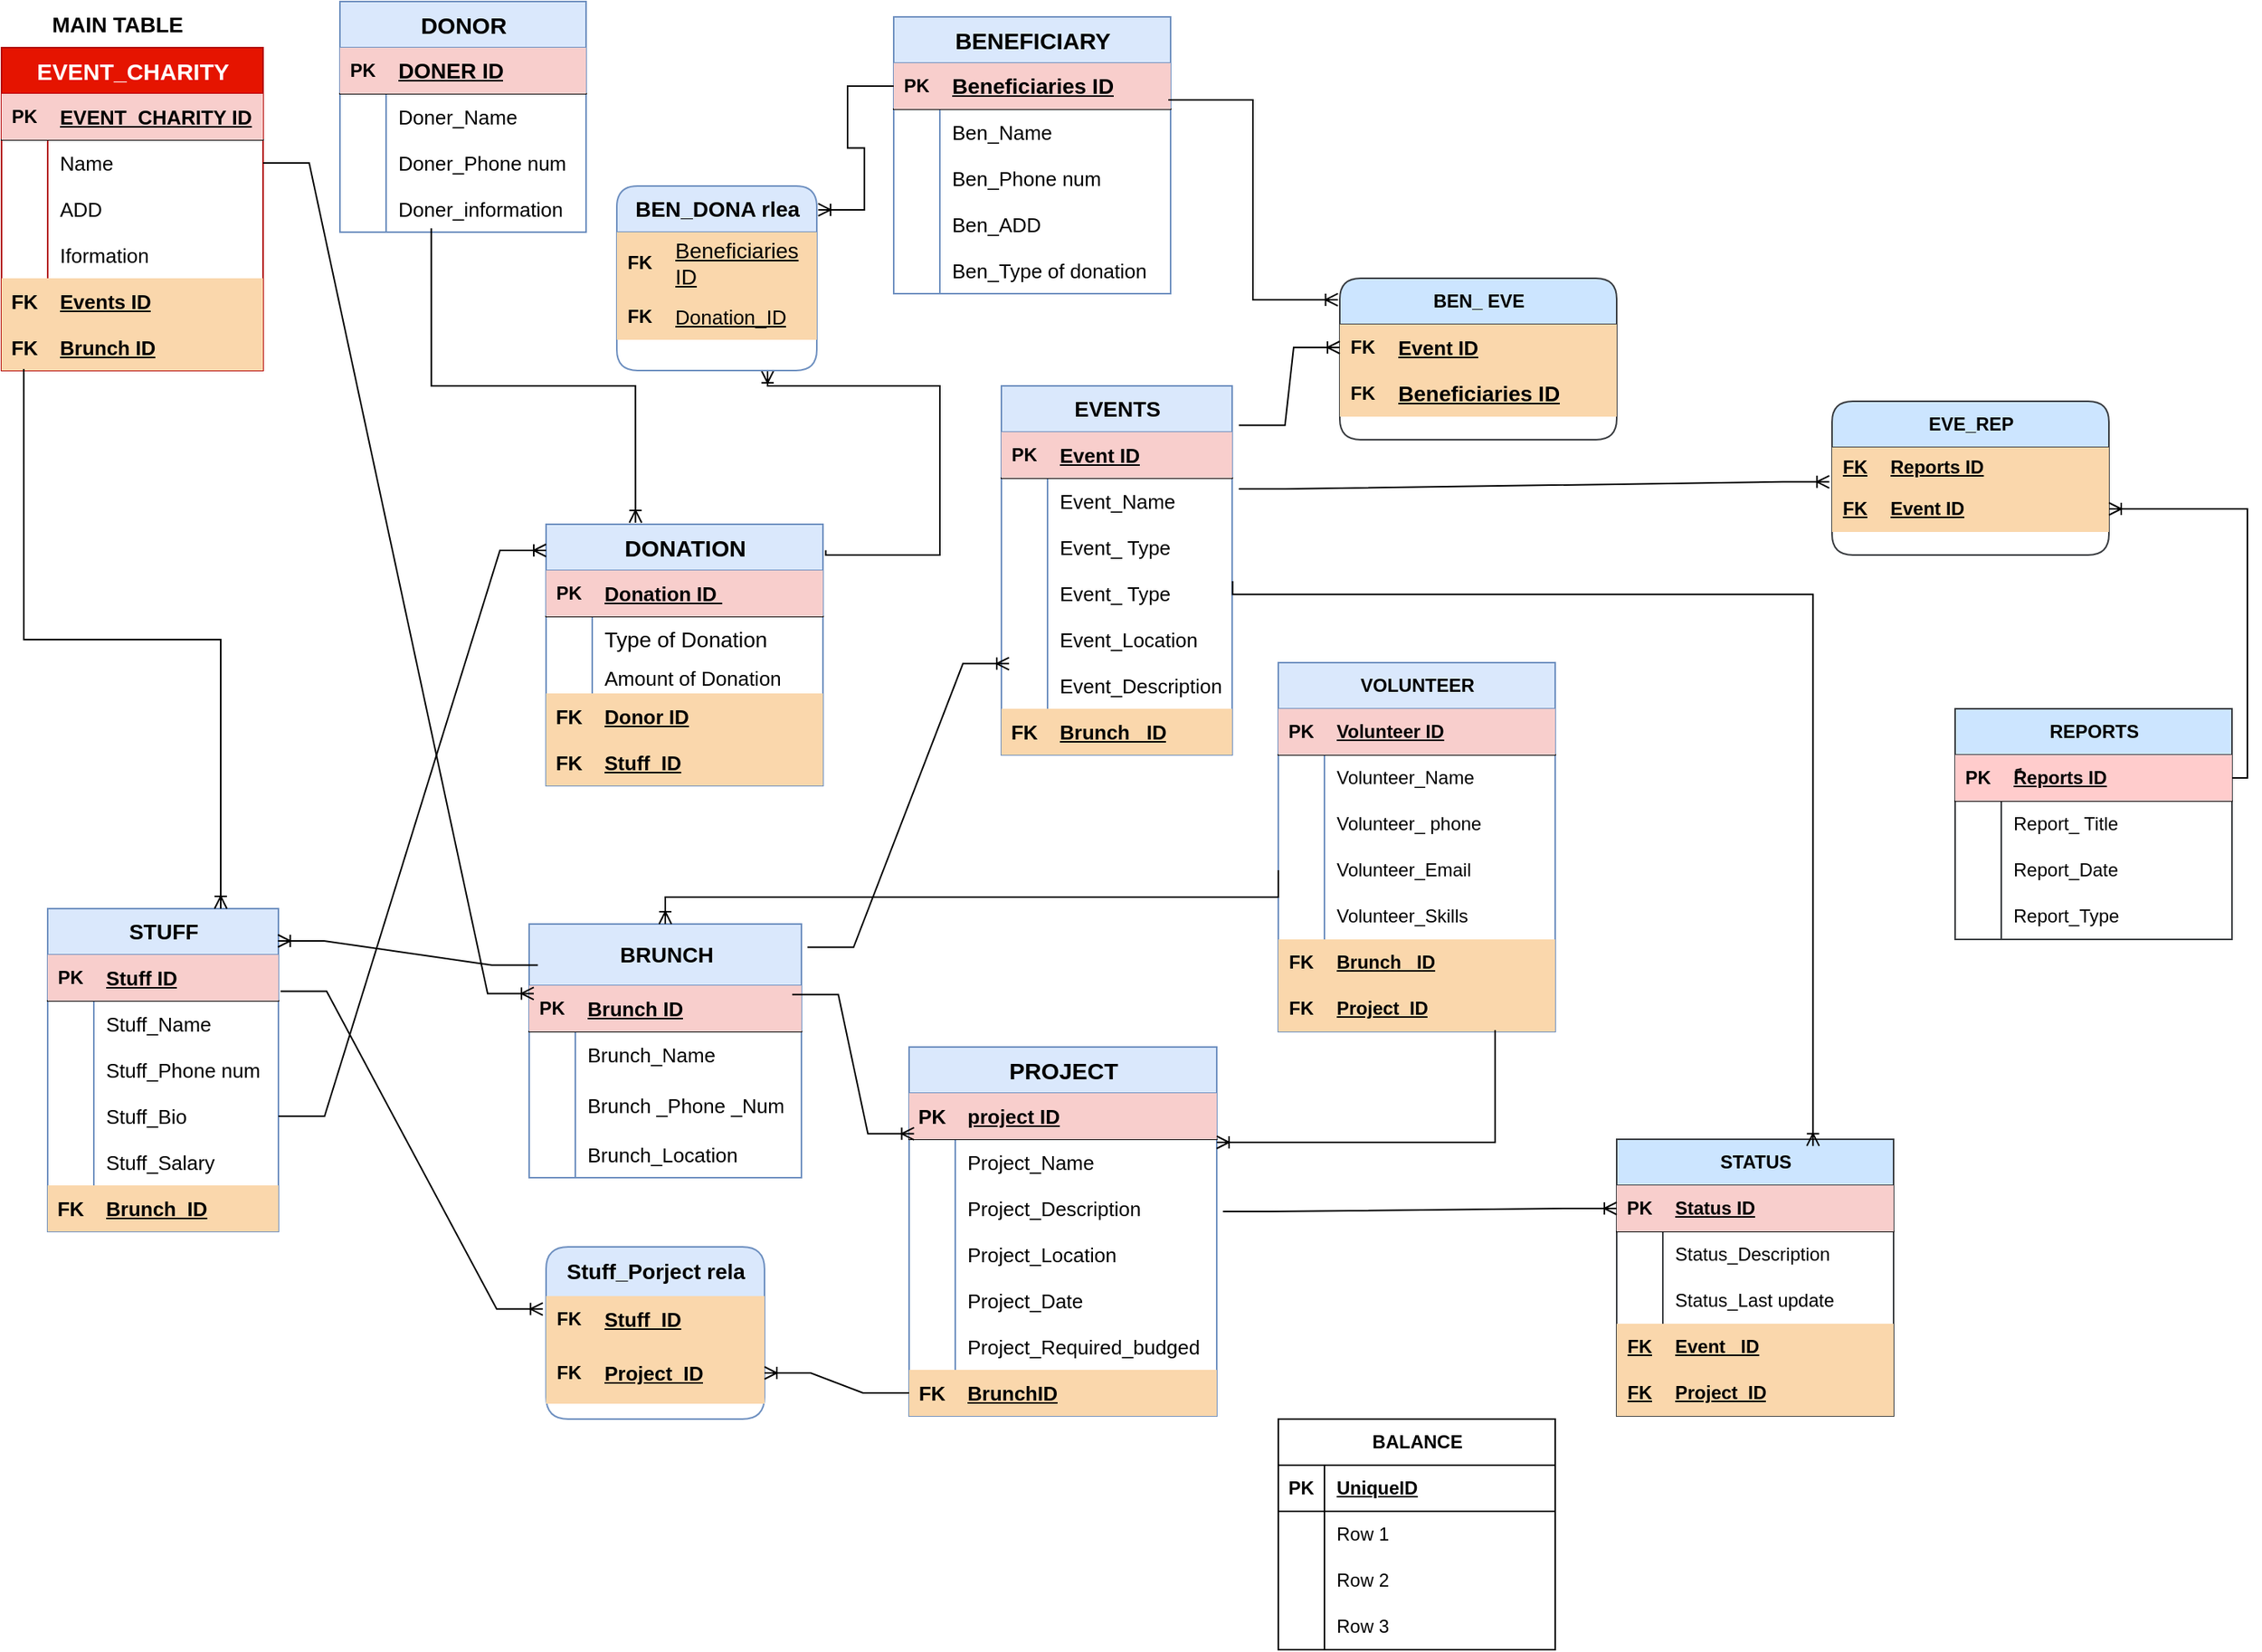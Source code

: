 <mxfile version="27.0.2">
  <diagram name="Page-1" id="GSoCslMuMNpXNm6lApfW">
    <mxGraphModel dx="1342" dy="888" grid="1" gridSize="10" guides="1" tooltips="1" connect="1" arrows="1" fold="1" page="1" pageScale="1" pageWidth="1100" pageHeight="850" background="#ffffff" math="0" shadow="0">
      <root>
        <mxCell id="0" />
        <mxCell id="1" parent="0" />
        <mxCell id="af_rRH1_7Sskszwp3lq7-14" value="&lt;span style=&quot;font-size: 15px;&quot;&gt;EVENT_CHARITY&lt;/span&gt;" style="shape=table;startSize=30;container=1;collapsible=1;childLayout=tableLayout;fixedRows=1;rowLines=0;fontStyle=1;align=center;resizeLast=1;html=1;fillColor=#e51400;strokeColor=#B20000;fontColor=#ffffff;" parent="1" vertex="1">
          <mxGeometry x="30" y="40" width="170" height="210" as="geometry" />
        </mxCell>
        <mxCell id="af_rRH1_7Sskszwp3lq7-15" value="" style="shape=tableRow;horizontal=0;startSize=0;swimlaneHead=0;swimlaneBody=0;fillColor=none;collapsible=0;dropTarget=0;points=[[0,0.5],[1,0.5]];portConstraint=eastwest;top=0;left=0;right=0;bottom=1;" parent="af_rRH1_7Sskszwp3lq7-14" vertex="1">
          <mxGeometry y="30" width="170" height="30" as="geometry" />
        </mxCell>
        <mxCell id="af_rRH1_7Sskszwp3lq7-16" value="PK" style="shape=partialRectangle;connectable=0;fillColor=#f8cecc;top=0;left=0;bottom=0;right=0;fontStyle=1;overflow=hidden;whiteSpace=wrap;html=1;strokeColor=#b85450;" parent="af_rRH1_7Sskszwp3lq7-15" vertex="1">
          <mxGeometry width="30" height="30" as="geometry">
            <mxRectangle width="30" height="30" as="alternateBounds" />
          </mxGeometry>
        </mxCell>
        <mxCell id="af_rRH1_7Sskszwp3lq7-17" value="&lt;font style=&quot;font-size: 13px;&quot;&gt;EVENT_CHARITY ID&lt;/font&gt;" style="shape=partialRectangle;connectable=0;fillColor=#f8cecc;top=0;left=0;bottom=0;right=0;align=left;spacingLeft=6;fontStyle=5;overflow=hidden;whiteSpace=wrap;html=1;strokeColor=#b85450;" parent="af_rRH1_7Sskszwp3lq7-15" vertex="1">
          <mxGeometry x="30" width="140" height="30" as="geometry">
            <mxRectangle width="140" height="30" as="alternateBounds" />
          </mxGeometry>
        </mxCell>
        <mxCell id="af_rRH1_7Sskszwp3lq7-18" value="" style="shape=tableRow;horizontal=0;startSize=0;swimlaneHead=0;swimlaneBody=0;fillColor=none;collapsible=0;dropTarget=0;points=[[0,0.5],[1,0.5]];portConstraint=eastwest;top=0;left=0;right=0;bottom=0;" parent="af_rRH1_7Sskszwp3lq7-14" vertex="1">
          <mxGeometry y="60" width="170" height="30" as="geometry" />
        </mxCell>
        <mxCell id="af_rRH1_7Sskszwp3lq7-19" value="" style="shape=partialRectangle;connectable=0;fillColor=none;top=0;left=0;bottom=0;right=0;editable=1;overflow=hidden;whiteSpace=wrap;html=1;" parent="af_rRH1_7Sskszwp3lq7-18" vertex="1">
          <mxGeometry width="30" height="30" as="geometry">
            <mxRectangle width="30" height="30" as="alternateBounds" />
          </mxGeometry>
        </mxCell>
        <mxCell id="af_rRH1_7Sskszwp3lq7-20" value="&lt;font style=&quot;font-size: 13px;&quot;&gt;Name&lt;/font&gt;" style="shape=partialRectangle;connectable=0;fillColor=none;top=0;left=0;bottom=0;right=0;align=left;spacingLeft=6;overflow=hidden;whiteSpace=wrap;html=1;" parent="af_rRH1_7Sskszwp3lq7-18" vertex="1">
          <mxGeometry x="30" width="140" height="30" as="geometry">
            <mxRectangle width="140" height="30" as="alternateBounds" />
          </mxGeometry>
        </mxCell>
        <mxCell id="af_rRH1_7Sskszwp3lq7-21" value="" style="shape=tableRow;horizontal=0;startSize=0;swimlaneHead=0;swimlaneBody=0;fillColor=none;collapsible=0;dropTarget=0;points=[[0,0.5],[1,0.5]];portConstraint=eastwest;top=0;left=0;right=0;bottom=0;" parent="af_rRH1_7Sskszwp3lq7-14" vertex="1">
          <mxGeometry y="90" width="170" height="30" as="geometry" />
        </mxCell>
        <mxCell id="af_rRH1_7Sskszwp3lq7-22" value="" style="shape=partialRectangle;connectable=0;fillColor=none;top=0;left=0;bottom=0;right=0;editable=1;overflow=hidden;whiteSpace=wrap;html=1;" parent="af_rRH1_7Sskszwp3lq7-21" vertex="1">
          <mxGeometry width="30" height="30" as="geometry">
            <mxRectangle width="30" height="30" as="alternateBounds" />
          </mxGeometry>
        </mxCell>
        <mxCell id="af_rRH1_7Sskszwp3lq7-23" value="&lt;font style=&quot;font-size: 13px;&quot;&gt;ADD&lt;/font&gt;" style="shape=partialRectangle;connectable=0;fillColor=none;top=0;left=0;bottom=0;right=0;align=left;spacingLeft=6;overflow=hidden;whiteSpace=wrap;html=1;" parent="af_rRH1_7Sskszwp3lq7-21" vertex="1">
          <mxGeometry x="30" width="140" height="30" as="geometry">
            <mxRectangle width="140" height="30" as="alternateBounds" />
          </mxGeometry>
        </mxCell>
        <mxCell id="af_rRH1_7Sskszwp3lq7-24" value="" style="shape=tableRow;horizontal=0;startSize=0;swimlaneHead=0;swimlaneBody=0;fillColor=none;collapsible=0;dropTarget=0;points=[[0,0.5],[1,0.5]];portConstraint=eastwest;top=0;left=0;right=0;bottom=0;" parent="af_rRH1_7Sskszwp3lq7-14" vertex="1">
          <mxGeometry y="120" width="170" height="30" as="geometry" />
        </mxCell>
        <mxCell id="af_rRH1_7Sskszwp3lq7-25" value="" style="shape=partialRectangle;connectable=0;fillColor=none;top=0;left=0;bottom=0;right=0;editable=1;overflow=hidden;whiteSpace=wrap;html=1;" parent="af_rRH1_7Sskszwp3lq7-24" vertex="1">
          <mxGeometry width="30" height="30" as="geometry">
            <mxRectangle width="30" height="30" as="alternateBounds" />
          </mxGeometry>
        </mxCell>
        <mxCell id="af_rRH1_7Sskszwp3lq7-26" value="&lt;span style=&quot;font-size: 13px;&quot;&gt;&lt;span&gt;Iformation&lt;/span&gt;&lt;/span&gt;" style="shape=partialRectangle;connectable=0;fillColor=none;top=0;left=0;bottom=0;right=0;align=left;spacingLeft=6;overflow=hidden;whiteSpace=wrap;html=1;fontStyle=0" parent="af_rRH1_7Sskszwp3lq7-24" vertex="1">
          <mxGeometry x="30" width="140" height="30" as="geometry">
            <mxRectangle width="140" height="30" as="alternateBounds" />
          </mxGeometry>
        </mxCell>
        <mxCell id="af_rRH1_7Sskszwp3lq7-27" value="" style="shape=tableRow;horizontal=0;startSize=0;swimlaneHead=0;swimlaneBody=0;fillColor=none;collapsible=0;dropTarget=0;points=[[0,0.5],[1,0.5]];portConstraint=eastwest;top=0;left=0;right=0;bottom=0;" parent="af_rRH1_7Sskszwp3lq7-14" vertex="1">
          <mxGeometry y="150" width="170" height="30" as="geometry" />
        </mxCell>
        <mxCell id="af_rRH1_7Sskszwp3lq7-28" value="&lt;b&gt;&lt;font style=&quot;font-size: 13px;&quot;&gt;FK&lt;/font&gt;&lt;/b&gt;" style="shape=partialRectangle;connectable=0;fillColor=#fad7ac;top=0;left=0;bottom=0;right=0;editable=1;overflow=hidden;whiteSpace=wrap;html=1;strokeColor=#b46504;" parent="af_rRH1_7Sskszwp3lq7-27" vertex="1">
          <mxGeometry width="30" height="30" as="geometry">
            <mxRectangle width="30" height="30" as="alternateBounds" />
          </mxGeometry>
        </mxCell>
        <mxCell id="af_rRH1_7Sskszwp3lq7-29" value="&lt;font style=&quot;font-size: 13px;&quot;&gt;&lt;b&gt;&lt;u&gt;Events ID&lt;/u&gt;&lt;/b&gt;&lt;/font&gt;" style="shape=partialRectangle;connectable=0;fillColor=#fad7ac;top=0;left=0;bottom=0;right=0;align=left;spacingLeft=6;overflow=hidden;whiteSpace=wrap;html=1;strokeColor=#b46504;" parent="af_rRH1_7Sskszwp3lq7-27" vertex="1">
          <mxGeometry x="30" width="140" height="30" as="geometry">
            <mxRectangle width="140" height="30" as="alternateBounds" />
          </mxGeometry>
        </mxCell>
        <mxCell id="af_rRH1_7Sskszwp3lq7-30" value="" style="shape=tableRow;horizontal=0;startSize=0;swimlaneHead=0;swimlaneBody=0;fillColor=none;collapsible=0;dropTarget=0;points=[[0,0.5],[1,0.5]];portConstraint=eastwest;top=0;left=0;right=0;bottom=0;" parent="af_rRH1_7Sskszwp3lq7-14" vertex="1">
          <mxGeometry y="180" width="170" height="30" as="geometry" />
        </mxCell>
        <mxCell id="af_rRH1_7Sskszwp3lq7-31" value="&lt;b&gt;&lt;font style=&quot;font-size: 13px;&quot;&gt;FK&lt;/font&gt;&lt;/b&gt;" style="shape=partialRectangle;connectable=0;fillColor=#fad7ac;top=0;left=0;bottom=0;right=0;editable=1;overflow=hidden;whiteSpace=wrap;html=1;strokeColor=#b46504;" parent="af_rRH1_7Sskszwp3lq7-30" vertex="1">
          <mxGeometry width="30" height="30" as="geometry">
            <mxRectangle width="30" height="30" as="alternateBounds" />
          </mxGeometry>
        </mxCell>
        <mxCell id="af_rRH1_7Sskszwp3lq7-32" value="&lt;b&gt;&lt;font style=&quot;font-size: 13px;&quot;&gt;&lt;u&gt;Brunch ID&lt;/u&gt;&lt;/font&gt;&lt;/b&gt;" style="shape=partialRectangle;connectable=0;fillColor=#fad7ac;top=0;left=0;bottom=0;right=0;align=left;spacingLeft=6;overflow=hidden;whiteSpace=wrap;html=1;strokeColor=#b46504;" parent="af_rRH1_7Sskszwp3lq7-30" vertex="1">
          <mxGeometry x="30" width="140" height="30" as="geometry">
            <mxRectangle width="140" height="30" as="alternateBounds" />
          </mxGeometry>
        </mxCell>
        <mxCell id="af_rRH1_7Sskszwp3lq7-33" value="&lt;font style=&quot;font-size: 15px;&quot;&gt;DONOR&lt;/font&gt;" style="shape=table;startSize=30;container=1;collapsible=1;childLayout=tableLayout;fixedRows=1;rowLines=0;fontStyle=1;align=center;resizeLast=1;html=1;fillColor=#dae8fc;strokeColor=#6c8ebf;" parent="1" vertex="1">
          <mxGeometry x="250" y="10" width="160" height="150" as="geometry" />
        </mxCell>
        <mxCell id="af_rRH1_7Sskszwp3lq7-34" value="" style="shape=tableRow;horizontal=0;startSize=0;swimlaneHead=0;swimlaneBody=0;fillColor=none;collapsible=0;dropTarget=0;points=[[0,0.5],[1,0.5]];portConstraint=eastwest;top=0;left=0;right=0;bottom=1;" parent="af_rRH1_7Sskszwp3lq7-33" vertex="1">
          <mxGeometry y="30" width="160" height="30" as="geometry" />
        </mxCell>
        <mxCell id="af_rRH1_7Sskszwp3lq7-35" value="PK" style="shape=partialRectangle;connectable=0;fillColor=#f8cecc;top=0;left=0;bottom=0;right=0;fontStyle=1;overflow=hidden;whiteSpace=wrap;html=1;strokeColor=#b85450;" parent="af_rRH1_7Sskszwp3lq7-34" vertex="1">
          <mxGeometry width="30" height="30" as="geometry">
            <mxRectangle width="30" height="30" as="alternateBounds" />
          </mxGeometry>
        </mxCell>
        <mxCell id="af_rRH1_7Sskszwp3lq7-36" value="&lt;font style=&quot;font-size: 14px;&quot;&gt;DONER ID&lt;/font&gt;" style="shape=partialRectangle;connectable=0;fillColor=#f8cecc;top=0;left=0;bottom=0;right=0;align=left;spacingLeft=6;fontStyle=5;overflow=hidden;whiteSpace=wrap;html=1;strokeColor=#b85450;" parent="af_rRH1_7Sskszwp3lq7-34" vertex="1">
          <mxGeometry x="30" width="130" height="30" as="geometry">
            <mxRectangle width="130" height="30" as="alternateBounds" />
          </mxGeometry>
        </mxCell>
        <mxCell id="af_rRH1_7Sskszwp3lq7-37" value="" style="shape=tableRow;horizontal=0;startSize=0;swimlaneHead=0;swimlaneBody=0;fillColor=none;collapsible=0;dropTarget=0;points=[[0,0.5],[1,0.5]];portConstraint=eastwest;top=0;left=0;right=0;bottom=0;" parent="af_rRH1_7Sskszwp3lq7-33" vertex="1">
          <mxGeometry y="60" width="160" height="30" as="geometry" />
        </mxCell>
        <mxCell id="af_rRH1_7Sskszwp3lq7-38" value="" style="shape=partialRectangle;connectable=0;fillColor=none;top=0;left=0;bottom=0;right=0;editable=1;overflow=hidden;whiteSpace=wrap;html=1;" parent="af_rRH1_7Sskszwp3lq7-37" vertex="1">
          <mxGeometry width="30" height="30" as="geometry">
            <mxRectangle width="30" height="30" as="alternateBounds" />
          </mxGeometry>
        </mxCell>
        <mxCell id="af_rRH1_7Sskszwp3lq7-39" value="&lt;font style=&quot;font-size: 13px;&quot;&gt;Doner_Name&amp;nbsp;&lt;/font&gt;" style="shape=partialRectangle;connectable=0;fillColor=none;top=0;left=0;bottom=0;right=0;align=left;spacingLeft=6;overflow=hidden;whiteSpace=wrap;html=1;" parent="af_rRH1_7Sskszwp3lq7-37" vertex="1">
          <mxGeometry x="30" width="130" height="30" as="geometry">
            <mxRectangle width="130" height="30" as="alternateBounds" />
          </mxGeometry>
        </mxCell>
        <mxCell id="af_rRH1_7Sskszwp3lq7-40" value="" style="shape=tableRow;horizontal=0;startSize=0;swimlaneHead=0;swimlaneBody=0;fillColor=none;collapsible=0;dropTarget=0;points=[[0,0.5],[1,0.5]];portConstraint=eastwest;top=0;left=0;right=0;bottom=0;" parent="af_rRH1_7Sskszwp3lq7-33" vertex="1">
          <mxGeometry y="90" width="160" height="30" as="geometry" />
        </mxCell>
        <mxCell id="af_rRH1_7Sskszwp3lq7-41" value="" style="shape=partialRectangle;connectable=0;fillColor=none;top=0;left=0;bottom=0;right=0;editable=1;overflow=hidden;whiteSpace=wrap;html=1;" parent="af_rRH1_7Sskszwp3lq7-40" vertex="1">
          <mxGeometry width="30" height="30" as="geometry">
            <mxRectangle width="30" height="30" as="alternateBounds" />
          </mxGeometry>
        </mxCell>
        <mxCell id="af_rRH1_7Sskszwp3lq7-42" value="&lt;font style=&quot;font-size: 13px;&quot;&gt;Doner_Phone num&lt;/font&gt;" style="shape=partialRectangle;connectable=0;fillColor=none;top=0;left=0;bottom=0;right=0;align=left;spacingLeft=6;overflow=hidden;whiteSpace=wrap;html=1;" parent="af_rRH1_7Sskszwp3lq7-40" vertex="1">
          <mxGeometry x="30" width="130" height="30" as="geometry">
            <mxRectangle width="130" height="30" as="alternateBounds" />
          </mxGeometry>
        </mxCell>
        <mxCell id="af_rRH1_7Sskszwp3lq7-43" value="" style="shape=tableRow;horizontal=0;startSize=0;swimlaneHead=0;swimlaneBody=0;fillColor=none;collapsible=0;dropTarget=0;points=[[0,0.5],[1,0.5]];portConstraint=eastwest;top=0;left=0;right=0;bottom=0;" parent="af_rRH1_7Sskszwp3lq7-33" vertex="1">
          <mxGeometry y="120" width="160" height="30" as="geometry" />
        </mxCell>
        <mxCell id="af_rRH1_7Sskszwp3lq7-44" value="" style="shape=partialRectangle;connectable=0;fillColor=none;top=0;left=0;bottom=0;right=0;editable=1;overflow=hidden;whiteSpace=wrap;html=1;" parent="af_rRH1_7Sskszwp3lq7-43" vertex="1">
          <mxGeometry width="30" height="30" as="geometry">
            <mxRectangle width="30" height="30" as="alternateBounds" />
          </mxGeometry>
        </mxCell>
        <mxCell id="af_rRH1_7Sskszwp3lq7-45" value="&lt;span style=&quot;font-size: 13px;&quot;&gt;Doner_information&lt;/span&gt;" style="shape=partialRectangle;connectable=0;fillColor=none;top=0;left=0;bottom=0;right=0;align=left;spacingLeft=6;overflow=hidden;whiteSpace=wrap;html=1;" parent="af_rRH1_7Sskszwp3lq7-43" vertex="1">
          <mxGeometry x="30" width="130" height="30" as="geometry">
            <mxRectangle width="130" height="30" as="alternateBounds" />
          </mxGeometry>
        </mxCell>
        <mxCell id="af_rRH1_7Sskszwp3lq7-46" value="&lt;font style=&quot;font-size: 14px;&quot;&gt;STUFF&lt;/font&gt;" style="shape=table;startSize=30;container=1;collapsible=1;childLayout=tableLayout;fixedRows=1;rowLines=0;fontStyle=1;align=center;resizeLast=1;html=1;fillColor=#dae8fc;strokeColor=#6c8ebf;" parent="1" vertex="1">
          <mxGeometry x="60" y="600" width="150" height="210" as="geometry" />
        </mxCell>
        <mxCell id="af_rRH1_7Sskszwp3lq7-47" value="" style="shape=tableRow;horizontal=0;startSize=0;swimlaneHead=0;swimlaneBody=0;fillColor=none;collapsible=0;dropTarget=0;points=[[0,0.5],[1,0.5]];portConstraint=eastwest;top=0;left=0;right=0;bottom=1;" parent="af_rRH1_7Sskszwp3lq7-46" vertex="1">
          <mxGeometry y="30" width="150" height="30" as="geometry" />
        </mxCell>
        <mxCell id="af_rRH1_7Sskszwp3lq7-48" value="PK" style="shape=partialRectangle;connectable=0;fillColor=#f8cecc;top=0;left=0;bottom=0;right=0;fontStyle=1;overflow=hidden;whiteSpace=wrap;html=1;strokeColor=#b85450;" parent="af_rRH1_7Sskszwp3lq7-47" vertex="1">
          <mxGeometry width="30" height="30" as="geometry">
            <mxRectangle width="30" height="30" as="alternateBounds" />
          </mxGeometry>
        </mxCell>
        <mxCell id="af_rRH1_7Sskszwp3lq7-49" value="&lt;font style=&quot;font-size: 13px;&quot;&gt;Stuff ID&lt;/font&gt;" style="shape=partialRectangle;connectable=0;fillColor=#f8cecc;top=0;left=0;bottom=0;right=0;align=left;spacingLeft=6;fontStyle=5;overflow=hidden;whiteSpace=wrap;html=1;strokeColor=#b85450;" parent="af_rRH1_7Sskszwp3lq7-47" vertex="1">
          <mxGeometry x="30" width="120" height="30" as="geometry">
            <mxRectangle width="120" height="30" as="alternateBounds" />
          </mxGeometry>
        </mxCell>
        <mxCell id="af_rRH1_7Sskszwp3lq7-50" value="" style="shape=tableRow;horizontal=0;startSize=0;swimlaneHead=0;swimlaneBody=0;fillColor=none;collapsible=0;dropTarget=0;points=[[0,0.5],[1,0.5]];portConstraint=eastwest;top=0;left=0;right=0;bottom=0;" parent="af_rRH1_7Sskszwp3lq7-46" vertex="1">
          <mxGeometry y="60" width="150" height="30" as="geometry" />
        </mxCell>
        <mxCell id="af_rRH1_7Sskszwp3lq7-51" value="" style="shape=partialRectangle;connectable=0;fillColor=none;top=0;left=0;bottom=0;right=0;editable=1;overflow=hidden;whiteSpace=wrap;html=1;" parent="af_rRH1_7Sskszwp3lq7-50" vertex="1">
          <mxGeometry width="30" height="30" as="geometry">
            <mxRectangle width="30" height="30" as="alternateBounds" />
          </mxGeometry>
        </mxCell>
        <mxCell id="af_rRH1_7Sskszwp3lq7-52" value="&lt;font style=&quot;font-size: 13px;&quot;&gt;Stuff_Name&lt;span style=&quot;white-space: pre;&quot;&gt;&#x9;&lt;/span&gt;&lt;span style=&quot;white-space: pre;&quot;&gt;&#x9;&lt;/span&gt;&lt;/font&gt;" style="shape=partialRectangle;connectable=0;fillColor=none;top=0;left=0;bottom=0;right=0;align=left;spacingLeft=6;overflow=hidden;whiteSpace=wrap;html=1;" parent="af_rRH1_7Sskszwp3lq7-50" vertex="1">
          <mxGeometry x="30" width="120" height="30" as="geometry">
            <mxRectangle width="120" height="30" as="alternateBounds" />
          </mxGeometry>
        </mxCell>
        <mxCell id="Ak3IiPPaN088hp9t2bBl-4" value="" style="shape=tableRow;horizontal=0;startSize=0;swimlaneHead=0;swimlaneBody=0;fillColor=none;collapsible=0;dropTarget=0;points=[[0,0.5],[1,0.5]];portConstraint=eastwest;top=0;left=0;right=0;bottom=0;" parent="af_rRH1_7Sskszwp3lq7-46" vertex="1">
          <mxGeometry y="90" width="150" height="30" as="geometry" />
        </mxCell>
        <mxCell id="Ak3IiPPaN088hp9t2bBl-5" value="" style="shape=partialRectangle;connectable=0;fillColor=none;top=0;left=0;bottom=0;right=0;editable=1;overflow=hidden;whiteSpace=wrap;html=1;" parent="Ak3IiPPaN088hp9t2bBl-4" vertex="1">
          <mxGeometry width="30" height="30" as="geometry">
            <mxRectangle width="30" height="30" as="alternateBounds" />
          </mxGeometry>
        </mxCell>
        <mxCell id="Ak3IiPPaN088hp9t2bBl-6" value="&lt;font style=&quot;font-size: 13px;&quot;&gt;Stuff_Phone num&lt;/font&gt;" style="shape=partialRectangle;connectable=0;fillColor=none;top=0;left=0;bottom=0;right=0;align=left;spacingLeft=6;overflow=hidden;whiteSpace=wrap;html=1;" parent="Ak3IiPPaN088hp9t2bBl-4" vertex="1">
          <mxGeometry x="30" width="120" height="30" as="geometry">
            <mxRectangle width="120" height="30" as="alternateBounds" />
          </mxGeometry>
        </mxCell>
        <mxCell id="af_rRH1_7Sskszwp3lq7-53" value="" style="shape=tableRow;horizontal=0;startSize=0;swimlaneHead=0;swimlaneBody=0;fillColor=none;collapsible=0;dropTarget=0;points=[[0,0.5],[1,0.5]];portConstraint=eastwest;top=0;left=0;right=0;bottom=0;" parent="af_rRH1_7Sskszwp3lq7-46" vertex="1">
          <mxGeometry y="120" width="150" height="30" as="geometry" />
        </mxCell>
        <mxCell id="af_rRH1_7Sskszwp3lq7-54" value="" style="shape=partialRectangle;connectable=0;fillColor=none;top=0;left=0;bottom=0;right=0;editable=1;overflow=hidden;whiteSpace=wrap;html=1;" parent="af_rRH1_7Sskszwp3lq7-53" vertex="1">
          <mxGeometry width="30" height="30" as="geometry">
            <mxRectangle width="30" height="30" as="alternateBounds" />
          </mxGeometry>
        </mxCell>
        <mxCell id="af_rRH1_7Sskszwp3lq7-55" value="&lt;span style=&quot;font-size: 13px;&quot;&gt;Stuff_Bio&lt;/span&gt;" style="shape=partialRectangle;connectable=0;fillColor=none;top=0;left=0;bottom=0;right=0;align=left;spacingLeft=6;overflow=hidden;whiteSpace=wrap;html=1;" parent="af_rRH1_7Sskszwp3lq7-53" vertex="1">
          <mxGeometry x="30" width="120" height="30" as="geometry">
            <mxRectangle width="120" height="30" as="alternateBounds" />
          </mxGeometry>
        </mxCell>
        <mxCell id="af_rRH1_7Sskszwp3lq7-56" value="" style="shape=tableRow;horizontal=0;startSize=0;swimlaneHead=0;swimlaneBody=0;fillColor=none;collapsible=0;dropTarget=0;points=[[0,0.5],[1,0.5]];portConstraint=eastwest;top=0;left=0;right=0;bottom=0;" parent="af_rRH1_7Sskszwp3lq7-46" vertex="1">
          <mxGeometry y="150" width="150" height="30" as="geometry" />
        </mxCell>
        <mxCell id="af_rRH1_7Sskszwp3lq7-57" value="" style="shape=partialRectangle;connectable=0;fillColor=none;top=0;left=0;bottom=0;right=0;editable=1;overflow=hidden;whiteSpace=wrap;html=1;" parent="af_rRH1_7Sskszwp3lq7-56" vertex="1">
          <mxGeometry width="30" height="30" as="geometry">
            <mxRectangle width="30" height="30" as="alternateBounds" />
          </mxGeometry>
        </mxCell>
        <mxCell id="af_rRH1_7Sskszwp3lq7-58" value="&lt;font style=&quot;font-size: 13px;&quot;&gt;Stuff_Salary&lt;/font&gt;" style="shape=partialRectangle;connectable=0;fillColor=none;top=0;left=0;bottom=0;right=0;align=left;spacingLeft=6;overflow=hidden;whiteSpace=wrap;html=1;" parent="af_rRH1_7Sskszwp3lq7-56" vertex="1">
          <mxGeometry x="30" width="120" height="30" as="geometry">
            <mxRectangle width="120" height="30" as="alternateBounds" />
          </mxGeometry>
        </mxCell>
        <mxCell id="J2LwtX1DBDof_LrV4NjT-51" value="" style="shape=tableRow;horizontal=0;startSize=0;swimlaneHead=0;swimlaneBody=0;fillColor=none;collapsible=0;dropTarget=0;points=[[0,0.5],[1,0.5]];portConstraint=eastwest;top=0;left=0;right=0;bottom=0;" parent="af_rRH1_7Sskszwp3lq7-46" vertex="1">
          <mxGeometry y="180" width="150" height="30" as="geometry" />
        </mxCell>
        <mxCell id="J2LwtX1DBDof_LrV4NjT-52" value="&lt;font style=&quot;font-size: 13px;&quot;&gt;&lt;b&gt;FK&lt;/b&gt;&lt;/font&gt;" style="shape=partialRectangle;connectable=0;fillColor=#fad7ac;top=0;left=0;bottom=0;right=0;editable=1;overflow=hidden;whiteSpace=wrap;html=1;strokeColor=#b46504;" parent="J2LwtX1DBDof_LrV4NjT-51" vertex="1">
          <mxGeometry width="30" height="30" as="geometry">
            <mxRectangle width="30" height="30" as="alternateBounds" />
          </mxGeometry>
        </mxCell>
        <mxCell id="J2LwtX1DBDof_LrV4NjT-53" value="&lt;font style=&quot;font-size: 13px;&quot;&gt;&lt;b&gt;&lt;u&gt;Brunch_ID&lt;/u&gt;&lt;/b&gt;&lt;/font&gt;" style="shape=partialRectangle;connectable=0;fillColor=#fad7ac;top=0;left=0;bottom=0;right=0;align=left;spacingLeft=6;overflow=hidden;whiteSpace=wrap;html=1;strokeColor=#b46504;" parent="J2LwtX1DBDof_LrV4NjT-51" vertex="1">
          <mxGeometry x="30" width="120" height="30" as="geometry">
            <mxRectangle width="120" height="30" as="alternateBounds" />
          </mxGeometry>
        </mxCell>
        <mxCell id="af_rRH1_7Sskszwp3lq7-59" value="&lt;font style=&quot;font-size: 15px;&quot;&gt;DONATION&lt;/font&gt;" style="shape=table;startSize=30;container=1;collapsible=1;childLayout=tableLayout;fixedRows=1;rowLines=0;fontStyle=1;align=center;resizeLast=1;html=1;fillColor=#dae8fc;strokeColor=#6c8ebf;" parent="1" vertex="1">
          <mxGeometry x="384" y="350" width="180" height="170" as="geometry" />
        </mxCell>
        <mxCell id="af_rRH1_7Sskszwp3lq7-60" value="" style="shape=tableRow;horizontal=0;startSize=0;swimlaneHead=0;swimlaneBody=0;fillColor=none;collapsible=0;dropTarget=0;points=[[0,0.5],[1,0.5]];portConstraint=eastwest;top=0;left=0;right=0;bottom=1;" parent="af_rRH1_7Sskszwp3lq7-59" vertex="1">
          <mxGeometry y="30" width="180" height="30" as="geometry" />
        </mxCell>
        <mxCell id="af_rRH1_7Sskszwp3lq7-61" value="PK" style="shape=partialRectangle;connectable=0;fillColor=#f8cecc;top=0;left=0;bottom=0;right=0;fontStyle=1;overflow=hidden;whiteSpace=wrap;html=1;strokeColor=#b85450;" parent="af_rRH1_7Sskszwp3lq7-60" vertex="1">
          <mxGeometry width="30" height="30" as="geometry">
            <mxRectangle width="30" height="30" as="alternateBounds" />
          </mxGeometry>
        </mxCell>
        <mxCell id="af_rRH1_7Sskszwp3lq7-62" value="&lt;font style=&quot;font-size: 13px;&quot;&gt;Donation ID&amp;nbsp;&lt;/font&gt;" style="shape=partialRectangle;connectable=0;fillColor=#f8cecc;top=0;left=0;bottom=0;right=0;align=left;spacingLeft=6;fontStyle=5;overflow=hidden;whiteSpace=wrap;html=1;strokeColor=#b85450;" parent="af_rRH1_7Sskszwp3lq7-60" vertex="1">
          <mxGeometry x="30" width="150" height="30" as="geometry">
            <mxRectangle width="150" height="30" as="alternateBounds" />
          </mxGeometry>
        </mxCell>
        <mxCell id="PoPfyS618-nWUV2gjvTO-54" value="" style="shape=tableRow;horizontal=0;startSize=0;swimlaneHead=0;swimlaneBody=0;fillColor=none;collapsible=0;dropTarget=0;points=[[0,0.5],[1,0.5]];portConstraint=eastwest;top=0;left=0;right=0;bottom=0;" vertex="1" parent="af_rRH1_7Sskszwp3lq7-59">
          <mxGeometry y="60" width="180" height="30" as="geometry" />
        </mxCell>
        <mxCell id="PoPfyS618-nWUV2gjvTO-55" value="" style="shape=partialRectangle;connectable=0;fillColor=none;top=0;left=0;bottom=0;right=0;editable=1;overflow=hidden;whiteSpace=wrap;html=1;" vertex="1" parent="PoPfyS618-nWUV2gjvTO-54">
          <mxGeometry width="30" height="30" as="geometry">
            <mxRectangle width="30" height="30" as="alternateBounds" />
          </mxGeometry>
        </mxCell>
        <mxCell id="PoPfyS618-nWUV2gjvTO-56" value="&lt;font style=&quot;font-size: 14px;&quot;&gt;Type of Donation&lt;/font&gt;" style="shape=partialRectangle;connectable=0;fillColor=none;top=0;left=0;bottom=0;right=0;align=left;spacingLeft=6;overflow=hidden;whiteSpace=wrap;html=1;" vertex="1" parent="PoPfyS618-nWUV2gjvTO-54">
          <mxGeometry x="30" width="150" height="30" as="geometry">
            <mxRectangle width="150" height="30" as="alternateBounds" />
          </mxGeometry>
        </mxCell>
        <mxCell id="af_rRH1_7Sskszwp3lq7-66" value="" style="shape=tableRow;horizontal=0;startSize=0;swimlaneHead=0;swimlaneBody=0;fillColor=none;collapsible=0;dropTarget=0;points=[[0,0.5],[1,0.5]];portConstraint=eastwest;top=0;left=0;right=0;bottom=0;" parent="af_rRH1_7Sskszwp3lq7-59" vertex="1">
          <mxGeometry y="90" width="180" height="20" as="geometry" />
        </mxCell>
        <mxCell id="af_rRH1_7Sskszwp3lq7-67" value="" style="shape=partialRectangle;connectable=0;fillColor=none;top=0;left=0;bottom=0;right=0;editable=1;overflow=hidden;whiteSpace=wrap;html=1;" parent="af_rRH1_7Sskszwp3lq7-66" vertex="1">
          <mxGeometry width="30" height="20" as="geometry">
            <mxRectangle width="30" height="20" as="alternateBounds" />
          </mxGeometry>
        </mxCell>
        <mxCell id="af_rRH1_7Sskszwp3lq7-68" value="&lt;font style=&quot;font-size: 13px;&quot;&gt;Amount of Donation&lt;/font&gt;" style="shape=partialRectangle;connectable=0;fillColor=none;top=0;left=0;bottom=0;right=0;align=left;spacingLeft=6;overflow=hidden;whiteSpace=wrap;html=1;" parent="af_rRH1_7Sskszwp3lq7-66" vertex="1">
          <mxGeometry x="30" width="150" height="20" as="geometry">
            <mxRectangle width="150" height="20" as="alternateBounds" />
          </mxGeometry>
        </mxCell>
        <mxCell id="af_rRH1_7Sskszwp3lq7-69" value="" style="shape=tableRow;horizontal=0;startSize=0;swimlaneHead=0;swimlaneBody=0;fillColor=none;collapsible=0;dropTarget=0;points=[[0,0.5],[1,0.5]];portConstraint=eastwest;top=0;left=0;right=0;bottom=0;" parent="af_rRH1_7Sskszwp3lq7-59" vertex="1">
          <mxGeometry y="110" width="180" height="30" as="geometry" />
        </mxCell>
        <mxCell id="af_rRH1_7Sskszwp3lq7-70" value="&lt;b&gt;&lt;font style=&quot;font-size: 13px;&quot;&gt;FK&lt;/font&gt;&lt;/b&gt;" style="shape=partialRectangle;connectable=0;fillColor=#fad7ac;top=0;left=0;bottom=0;right=0;editable=1;overflow=hidden;whiteSpace=wrap;html=1;strokeColor=#b46504;" parent="af_rRH1_7Sskszwp3lq7-69" vertex="1">
          <mxGeometry width="30" height="30" as="geometry">
            <mxRectangle width="30" height="30" as="alternateBounds" />
          </mxGeometry>
        </mxCell>
        <mxCell id="af_rRH1_7Sskszwp3lq7-71" value="&lt;font style=&quot;font-size: 13px;&quot;&gt;&lt;b&gt;&lt;u&gt;Donor ID&lt;/u&gt;&lt;/b&gt;&lt;/font&gt;" style="shape=partialRectangle;connectable=0;fillColor=#fad7ac;top=0;left=0;bottom=0;right=0;align=left;spacingLeft=6;overflow=hidden;whiteSpace=wrap;html=1;strokeColor=#b46504;" parent="af_rRH1_7Sskszwp3lq7-69" vertex="1">
          <mxGeometry x="30" width="150" height="30" as="geometry">
            <mxRectangle width="150" height="30" as="alternateBounds" />
          </mxGeometry>
        </mxCell>
        <mxCell id="J2LwtX1DBDof_LrV4NjT-44" value="" style="shape=tableRow;horizontal=0;startSize=0;swimlaneHead=0;swimlaneBody=0;fillColor=none;collapsible=0;dropTarget=0;points=[[0,0.5],[1,0.5]];portConstraint=eastwest;top=0;left=0;right=0;bottom=0;" parent="af_rRH1_7Sskszwp3lq7-59" vertex="1">
          <mxGeometry y="140" width="180" height="30" as="geometry" />
        </mxCell>
        <mxCell id="J2LwtX1DBDof_LrV4NjT-45" value="&lt;b&gt;&lt;font style=&quot;font-size: 13px;&quot;&gt;FK&lt;/font&gt;&lt;/b&gt;" style="shape=partialRectangle;connectable=0;fillColor=#fad7ac;top=0;left=0;bottom=0;right=0;editable=1;overflow=hidden;whiteSpace=wrap;html=1;strokeColor=#b46504;" parent="J2LwtX1DBDof_LrV4NjT-44" vertex="1">
          <mxGeometry width="30" height="30" as="geometry">
            <mxRectangle width="30" height="30" as="alternateBounds" />
          </mxGeometry>
        </mxCell>
        <mxCell id="J2LwtX1DBDof_LrV4NjT-46" value="&lt;span style=&quot;font-size: 13px;&quot;&gt;&lt;b&gt;&lt;u&gt;Stuff_ID&lt;/u&gt;&lt;/b&gt;&lt;/span&gt;" style="shape=partialRectangle;connectable=0;fillColor=#fad7ac;top=0;left=0;bottom=0;right=0;align=left;spacingLeft=6;overflow=hidden;whiteSpace=wrap;html=1;strokeColor=#b46504;" parent="J2LwtX1DBDof_LrV4NjT-44" vertex="1">
          <mxGeometry x="30" width="150" height="30" as="geometry">
            <mxRectangle width="150" height="30" as="alternateBounds" />
          </mxGeometry>
        </mxCell>
        <mxCell id="af_rRH1_7Sskszwp3lq7-78" value="&lt;span style=&quot;text-align: left; text-wrap-mode: wrap;&quot;&gt;&lt;font style=&quot;font-size: 15px;&quot;&gt;BENEFICIARY&lt;/font&gt;&lt;/span&gt;" style="shape=table;startSize=30;container=1;collapsible=1;childLayout=tableLayout;fixedRows=1;rowLines=0;fontStyle=1;align=center;resizeLast=1;html=1;fillColor=#dae8fc;strokeColor=#6c8ebf;" parent="1" vertex="1">
          <mxGeometry x="610" y="20" width="180" height="180" as="geometry" />
        </mxCell>
        <mxCell id="af_rRH1_7Sskszwp3lq7-79" value="" style="shape=tableRow;horizontal=0;startSize=0;swimlaneHead=0;swimlaneBody=0;fillColor=none;collapsible=0;dropTarget=0;points=[[0,0.5],[1,0.5]];portConstraint=eastwest;top=0;left=0;right=0;bottom=1;" parent="af_rRH1_7Sskszwp3lq7-78" vertex="1">
          <mxGeometry y="30" width="180" height="30" as="geometry" />
        </mxCell>
        <mxCell id="af_rRH1_7Sskszwp3lq7-80" value="PK" style="shape=partialRectangle;connectable=0;fillColor=#f8cecc;top=0;left=0;bottom=0;right=0;fontStyle=1;overflow=hidden;whiteSpace=wrap;html=1;strokeColor=#b85450;" parent="af_rRH1_7Sskszwp3lq7-79" vertex="1">
          <mxGeometry width="30" height="30" as="geometry">
            <mxRectangle width="30" height="30" as="alternateBounds" />
          </mxGeometry>
        </mxCell>
        <mxCell id="af_rRH1_7Sskszwp3lq7-81" value="&lt;font style=&quot;font-size: 14px;&quot;&gt;Beneficiaries ID&lt;/font&gt;" style="shape=partialRectangle;connectable=0;fillColor=#f8cecc;top=0;left=0;bottom=0;right=0;align=left;spacingLeft=6;fontStyle=5;overflow=hidden;whiteSpace=wrap;html=1;strokeColor=#b85450;" parent="af_rRH1_7Sskszwp3lq7-79" vertex="1">
          <mxGeometry x="30" width="150" height="30" as="geometry">
            <mxRectangle width="150" height="30" as="alternateBounds" />
          </mxGeometry>
        </mxCell>
        <mxCell id="af_rRH1_7Sskszwp3lq7-82" value="" style="shape=tableRow;horizontal=0;startSize=0;swimlaneHead=0;swimlaneBody=0;fillColor=none;collapsible=0;dropTarget=0;points=[[0,0.5],[1,0.5]];portConstraint=eastwest;top=0;left=0;right=0;bottom=0;" parent="af_rRH1_7Sskszwp3lq7-78" vertex="1">
          <mxGeometry y="60" width="180" height="30" as="geometry" />
        </mxCell>
        <mxCell id="af_rRH1_7Sskszwp3lq7-83" value="" style="shape=partialRectangle;connectable=0;fillColor=none;top=0;left=0;bottom=0;right=0;editable=1;overflow=hidden;whiteSpace=wrap;html=1;" parent="af_rRH1_7Sskszwp3lq7-82" vertex="1">
          <mxGeometry width="30" height="30" as="geometry">
            <mxRectangle width="30" height="30" as="alternateBounds" />
          </mxGeometry>
        </mxCell>
        <mxCell id="af_rRH1_7Sskszwp3lq7-84" value="&lt;font style=&quot;font-size: 13px;&quot;&gt;Ben_Name&lt;/font&gt;" style="shape=partialRectangle;connectable=0;fillColor=none;top=0;left=0;bottom=0;right=0;align=left;spacingLeft=6;overflow=hidden;whiteSpace=wrap;html=1;" parent="af_rRH1_7Sskszwp3lq7-82" vertex="1">
          <mxGeometry x="30" width="150" height="30" as="geometry">
            <mxRectangle width="150" height="30" as="alternateBounds" />
          </mxGeometry>
        </mxCell>
        <mxCell id="af_rRH1_7Sskszwp3lq7-85" value="" style="shape=tableRow;horizontal=0;startSize=0;swimlaneHead=0;swimlaneBody=0;fillColor=none;collapsible=0;dropTarget=0;points=[[0,0.5],[1,0.5]];portConstraint=eastwest;top=0;left=0;right=0;bottom=0;" parent="af_rRH1_7Sskszwp3lq7-78" vertex="1">
          <mxGeometry y="90" width="180" height="30" as="geometry" />
        </mxCell>
        <mxCell id="af_rRH1_7Sskszwp3lq7-86" value="" style="shape=partialRectangle;connectable=0;fillColor=none;top=0;left=0;bottom=0;right=0;editable=1;overflow=hidden;whiteSpace=wrap;html=1;" parent="af_rRH1_7Sskszwp3lq7-85" vertex="1">
          <mxGeometry width="30" height="30" as="geometry">
            <mxRectangle width="30" height="30" as="alternateBounds" />
          </mxGeometry>
        </mxCell>
        <mxCell id="af_rRH1_7Sskszwp3lq7-87" value="&lt;font style=&quot;font-size: 13px;&quot;&gt;Ben_Phone num&lt;/font&gt;" style="shape=partialRectangle;connectable=0;fillColor=none;top=0;left=0;bottom=0;right=0;align=left;spacingLeft=6;overflow=hidden;whiteSpace=wrap;html=1;" parent="af_rRH1_7Sskszwp3lq7-85" vertex="1">
          <mxGeometry x="30" width="150" height="30" as="geometry">
            <mxRectangle width="150" height="30" as="alternateBounds" />
          </mxGeometry>
        </mxCell>
        <mxCell id="af_rRH1_7Sskszwp3lq7-88" value="" style="shape=tableRow;horizontal=0;startSize=0;swimlaneHead=0;swimlaneBody=0;fillColor=none;collapsible=0;dropTarget=0;points=[[0,0.5],[1,0.5]];portConstraint=eastwest;top=0;left=0;right=0;bottom=0;" parent="af_rRH1_7Sskszwp3lq7-78" vertex="1">
          <mxGeometry y="120" width="180" height="30" as="geometry" />
        </mxCell>
        <mxCell id="af_rRH1_7Sskszwp3lq7-89" value="" style="shape=partialRectangle;connectable=0;fillColor=none;top=0;left=0;bottom=0;right=0;editable=1;overflow=hidden;whiteSpace=wrap;html=1;" parent="af_rRH1_7Sskszwp3lq7-88" vertex="1">
          <mxGeometry width="30" height="30" as="geometry">
            <mxRectangle width="30" height="30" as="alternateBounds" />
          </mxGeometry>
        </mxCell>
        <mxCell id="af_rRH1_7Sskszwp3lq7-90" value="&lt;font style=&quot;font-size: 13px;&quot;&gt;Ben_ADD&lt;/font&gt;" style="shape=partialRectangle;connectable=0;fillColor=none;top=0;left=0;bottom=0;right=0;align=left;spacingLeft=6;overflow=hidden;whiteSpace=wrap;html=1;" parent="af_rRH1_7Sskszwp3lq7-88" vertex="1">
          <mxGeometry x="30" width="150" height="30" as="geometry">
            <mxRectangle width="150" height="30" as="alternateBounds" />
          </mxGeometry>
        </mxCell>
        <mxCell id="af_rRH1_7Sskszwp3lq7-91" value="" style="shape=tableRow;horizontal=0;startSize=0;swimlaneHead=0;swimlaneBody=0;fillColor=none;collapsible=0;dropTarget=0;points=[[0,0.5],[1,0.5]];portConstraint=eastwest;top=0;left=0;right=0;bottom=0;" parent="af_rRH1_7Sskszwp3lq7-78" vertex="1">
          <mxGeometry y="150" width="180" height="30" as="geometry" />
        </mxCell>
        <mxCell id="af_rRH1_7Sskszwp3lq7-92" value="" style="shape=partialRectangle;connectable=0;fillColor=none;top=0;left=0;bottom=0;right=0;editable=1;overflow=hidden;whiteSpace=wrap;html=1;" parent="af_rRH1_7Sskszwp3lq7-91" vertex="1">
          <mxGeometry width="30" height="30" as="geometry">
            <mxRectangle width="30" height="30" as="alternateBounds" />
          </mxGeometry>
        </mxCell>
        <mxCell id="af_rRH1_7Sskszwp3lq7-93" value="&lt;font style=&quot;font-size: 13px;&quot;&gt;Ben_Type of donation&lt;/font&gt;" style="shape=partialRectangle;connectable=0;fillColor=none;top=0;left=0;bottom=0;right=0;align=left;spacingLeft=6;overflow=hidden;whiteSpace=wrap;html=1;" parent="af_rRH1_7Sskszwp3lq7-91" vertex="1">
          <mxGeometry x="30" width="150" height="30" as="geometry">
            <mxRectangle width="150" height="30" as="alternateBounds" />
          </mxGeometry>
        </mxCell>
        <mxCell id="af_rRH1_7Sskszwp3lq7-110" value="&lt;font style=&quot;font-size: 14px;&quot;&gt;EVENTS&lt;/font&gt;" style="shape=table;startSize=30;container=1;collapsible=1;childLayout=tableLayout;fixedRows=1;rowLines=0;fontStyle=1;align=center;resizeLast=1;html=1;fillColor=#dae8fc;strokeColor=#6c8ebf;" parent="1" vertex="1">
          <mxGeometry x="680" y="260" width="150" height="240" as="geometry" />
        </mxCell>
        <mxCell id="af_rRH1_7Sskszwp3lq7-111" value="" style="shape=tableRow;horizontal=0;startSize=0;swimlaneHead=0;swimlaneBody=0;fillColor=none;collapsible=0;dropTarget=0;points=[[0,0.5],[1,0.5]];portConstraint=eastwest;top=0;left=0;right=0;bottom=1;" parent="af_rRH1_7Sskszwp3lq7-110" vertex="1">
          <mxGeometry y="30" width="150" height="30" as="geometry" />
        </mxCell>
        <mxCell id="af_rRH1_7Sskszwp3lq7-112" value="PK" style="shape=partialRectangle;connectable=0;fillColor=#f8cecc;top=0;left=0;bottom=0;right=0;fontStyle=1;overflow=hidden;whiteSpace=wrap;html=1;strokeColor=#b85450;" parent="af_rRH1_7Sskszwp3lq7-111" vertex="1">
          <mxGeometry width="30" height="30" as="geometry">
            <mxRectangle width="30" height="30" as="alternateBounds" />
          </mxGeometry>
        </mxCell>
        <mxCell id="af_rRH1_7Sskszwp3lq7-113" value="&lt;font style=&quot;font-size: 13px;&quot;&gt;Event ID&lt;/font&gt;" style="shape=partialRectangle;connectable=0;fillColor=#f8cecc;top=0;left=0;bottom=0;right=0;align=left;spacingLeft=6;fontStyle=5;overflow=hidden;whiteSpace=wrap;html=1;strokeColor=#b85450;" parent="af_rRH1_7Sskszwp3lq7-111" vertex="1">
          <mxGeometry x="30" width="120" height="30" as="geometry">
            <mxRectangle width="120" height="30" as="alternateBounds" />
          </mxGeometry>
        </mxCell>
        <mxCell id="af_rRH1_7Sskszwp3lq7-114" value="" style="shape=tableRow;horizontal=0;startSize=0;swimlaneHead=0;swimlaneBody=0;fillColor=none;collapsible=0;dropTarget=0;points=[[0,0.5],[1,0.5]];portConstraint=eastwest;top=0;left=0;right=0;bottom=0;" parent="af_rRH1_7Sskszwp3lq7-110" vertex="1">
          <mxGeometry y="60" width="150" height="30" as="geometry" />
        </mxCell>
        <mxCell id="af_rRH1_7Sskszwp3lq7-115" value="" style="shape=partialRectangle;connectable=0;fillColor=none;top=0;left=0;bottom=0;right=0;editable=1;overflow=hidden;whiteSpace=wrap;html=1;" parent="af_rRH1_7Sskszwp3lq7-114" vertex="1">
          <mxGeometry width="30" height="30" as="geometry">
            <mxRectangle width="30" height="30" as="alternateBounds" />
          </mxGeometry>
        </mxCell>
        <mxCell id="af_rRH1_7Sskszwp3lq7-116" value="&lt;font style=&quot;font-size: 13px;&quot;&gt;Event_Name&amp;nbsp;&lt;/font&gt;" style="shape=partialRectangle;connectable=0;fillColor=none;top=0;left=0;bottom=0;right=0;align=left;spacingLeft=6;overflow=hidden;whiteSpace=wrap;html=1;" parent="af_rRH1_7Sskszwp3lq7-114" vertex="1">
          <mxGeometry x="30" width="120" height="30" as="geometry">
            <mxRectangle width="120" height="30" as="alternateBounds" />
          </mxGeometry>
        </mxCell>
        <mxCell id="af_rRH1_7Sskszwp3lq7-117" value="" style="shape=tableRow;horizontal=0;startSize=0;swimlaneHead=0;swimlaneBody=0;fillColor=none;collapsible=0;dropTarget=0;points=[[0,0.5],[1,0.5]];portConstraint=eastwest;top=0;left=0;right=0;bottom=0;" parent="af_rRH1_7Sskszwp3lq7-110" vertex="1">
          <mxGeometry y="90" width="150" height="30" as="geometry" />
        </mxCell>
        <mxCell id="af_rRH1_7Sskszwp3lq7-118" value="" style="shape=partialRectangle;connectable=0;fillColor=none;top=0;left=0;bottom=0;right=0;editable=1;overflow=hidden;whiteSpace=wrap;html=1;" parent="af_rRH1_7Sskszwp3lq7-117" vertex="1">
          <mxGeometry width="30" height="30" as="geometry">
            <mxRectangle width="30" height="30" as="alternateBounds" />
          </mxGeometry>
        </mxCell>
        <mxCell id="af_rRH1_7Sskszwp3lq7-119" value="&lt;font style=&quot;font-size: 13px;&quot;&gt;Event_ Type&lt;/font&gt;" style="shape=partialRectangle;connectable=0;fillColor=none;top=0;left=0;bottom=0;right=0;align=left;spacingLeft=6;overflow=hidden;whiteSpace=wrap;html=1;" parent="af_rRH1_7Sskszwp3lq7-117" vertex="1">
          <mxGeometry x="30" width="120" height="30" as="geometry">
            <mxRectangle width="120" height="30" as="alternateBounds" />
          </mxGeometry>
        </mxCell>
        <mxCell id="PoPfyS618-nWUV2gjvTO-118" value="" style="shape=tableRow;horizontal=0;startSize=0;swimlaneHead=0;swimlaneBody=0;fillColor=none;collapsible=0;dropTarget=0;points=[[0,0.5],[1,0.5]];portConstraint=eastwest;top=0;left=0;right=0;bottom=0;" vertex="1" parent="af_rRH1_7Sskszwp3lq7-110">
          <mxGeometry y="120" width="150" height="30" as="geometry" />
        </mxCell>
        <mxCell id="PoPfyS618-nWUV2gjvTO-119" value="" style="shape=partialRectangle;connectable=0;fillColor=none;top=0;left=0;bottom=0;right=0;editable=1;overflow=hidden;whiteSpace=wrap;html=1;" vertex="1" parent="PoPfyS618-nWUV2gjvTO-118">
          <mxGeometry width="30" height="30" as="geometry">
            <mxRectangle width="30" height="30" as="alternateBounds" />
          </mxGeometry>
        </mxCell>
        <mxCell id="PoPfyS618-nWUV2gjvTO-120" value="&lt;font style=&quot;font-size: 13px;&quot;&gt;Event_ Type&lt;/font&gt;" style="shape=partialRectangle;connectable=0;fillColor=none;top=0;left=0;bottom=0;right=0;align=left;spacingLeft=6;overflow=hidden;whiteSpace=wrap;html=1;" vertex="1" parent="PoPfyS618-nWUV2gjvTO-118">
          <mxGeometry x="30" width="120" height="30" as="geometry">
            <mxRectangle width="120" height="30" as="alternateBounds" />
          </mxGeometry>
        </mxCell>
        <mxCell id="af_rRH1_7Sskszwp3lq7-120" value="" style="shape=tableRow;horizontal=0;startSize=0;swimlaneHead=0;swimlaneBody=0;fillColor=none;collapsible=0;dropTarget=0;points=[[0,0.5],[1,0.5]];portConstraint=eastwest;top=0;left=0;right=0;bottom=0;" parent="af_rRH1_7Sskszwp3lq7-110" vertex="1">
          <mxGeometry y="150" width="150" height="30" as="geometry" />
        </mxCell>
        <mxCell id="af_rRH1_7Sskszwp3lq7-121" value="" style="shape=partialRectangle;connectable=0;fillColor=none;top=0;left=0;bottom=0;right=0;editable=1;overflow=hidden;whiteSpace=wrap;html=1;" parent="af_rRH1_7Sskszwp3lq7-120" vertex="1">
          <mxGeometry width="30" height="30" as="geometry">
            <mxRectangle width="30" height="30" as="alternateBounds" />
          </mxGeometry>
        </mxCell>
        <mxCell id="af_rRH1_7Sskszwp3lq7-122" value="&lt;font style=&quot;font-size: 13px;&quot;&gt;Event_Location&lt;/font&gt;" style="shape=partialRectangle;connectable=0;fillColor=none;top=0;left=0;bottom=0;right=0;align=left;spacingLeft=6;overflow=hidden;whiteSpace=wrap;html=1;" parent="af_rRH1_7Sskszwp3lq7-120" vertex="1">
          <mxGeometry x="30" width="120" height="30" as="geometry">
            <mxRectangle width="120" height="30" as="alternateBounds" />
          </mxGeometry>
        </mxCell>
        <mxCell id="af_rRH1_7Sskszwp3lq7-123" value="" style="shape=tableRow;horizontal=0;startSize=0;swimlaneHead=0;swimlaneBody=0;fillColor=none;collapsible=0;dropTarget=0;points=[[0,0.5],[1,0.5]];portConstraint=eastwest;top=0;left=0;right=0;bottom=0;" parent="af_rRH1_7Sskszwp3lq7-110" vertex="1">
          <mxGeometry y="180" width="150" height="30" as="geometry" />
        </mxCell>
        <mxCell id="af_rRH1_7Sskszwp3lq7-124" value="" style="shape=partialRectangle;connectable=0;fillColor=none;top=0;left=0;bottom=0;right=0;editable=1;overflow=hidden;whiteSpace=wrap;html=1;" parent="af_rRH1_7Sskszwp3lq7-123" vertex="1">
          <mxGeometry width="30" height="30" as="geometry">
            <mxRectangle width="30" height="30" as="alternateBounds" />
          </mxGeometry>
        </mxCell>
        <mxCell id="af_rRH1_7Sskszwp3lq7-125" value="&lt;font style=&quot;font-size: 13px;&quot;&gt;Event_Description&lt;/font&gt;" style="shape=partialRectangle;connectable=0;fillColor=none;top=0;left=0;bottom=0;right=0;align=left;spacingLeft=6;overflow=hidden;whiteSpace=wrap;html=1;" parent="af_rRH1_7Sskszwp3lq7-123" vertex="1">
          <mxGeometry x="30" width="120" height="30" as="geometry">
            <mxRectangle width="120" height="30" as="alternateBounds" />
          </mxGeometry>
        </mxCell>
        <mxCell id="vcPmAmRpFxSZh5O26AcE-1" style="shape=tableRow;horizontal=0;startSize=0;swimlaneHead=0;swimlaneBody=0;fillColor=none;collapsible=0;dropTarget=0;points=[[0,0.5],[1,0.5]];portConstraint=eastwest;top=0;left=0;right=0;bottom=0;" parent="af_rRH1_7Sskszwp3lq7-110" vertex="1">
          <mxGeometry y="210" width="150" height="30" as="geometry" />
        </mxCell>
        <mxCell id="vcPmAmRpFxSZh5O26AcE-2" value="&lt;b&gt;&lt;font style=&quot;font-size: 13px;&quot;&gt;FK&lt;/font&gt;&lt;/b&gt;" style="shape=partialRectangle;connectable=0;fillColor=#fad7ac;top=0;left=0;bottom=0;right=0;editable=1;overflow=hidden;whiteSpace=wrap;html=1;strokeColor=#b46504;" parent="vcPmAmRpFxSZh5O26AcE-1" vertex="1">
          <mxGeometry width="30" height="30" as="geometry">
            <mxRectangle width="30" height="30" as="alternateBounds" />
          </mxGeometry>
        </mxCell>
        <mxCell id="vcPmAmRpFxSZh5O26AcE-3" value="&lt;font style=&quot;font-size: 13px;&quot;&gt;&lt;span&gt;Brunch _ID&lt;/span&gt;&lt;/font&gt;" style="shape=partialRectangle;connectable=0;fillColor=#fad7ac;top=0;left=0;bottom=0;right=0;align=left;spacingLeft=6;overflow=hidden;whiteSpace=wrap;html=1;strokeColor=#b46504;fontStyle=5" parent="vcPmAmRpFxSZh5O26AcE-1" vertex="1">
          <mxGeometry x="30" width="120" height="30" as="geometry">
            <mxRectangle width="120" height="30" as="alternateBounds" />
          </mxGeometry>
        </mxCell>
        <mxCell id="af_rRH1_7Sskszwp3lq7-126" value="&lt;span style=&quot;font-size: 14px;&quot;&gt;BRUNCH&lt;/span&gt;" style="shape=table;startSize=40;container=1;collapsible=1;childLayout=tableLayout;fixedRows=1;rowLines=0;fontStyle=1;align=center;resizeLast=1;html=1;fillColor=#dae8fc;strokeColor=#6c8ebf;" parent="1" vertex="1">
          <mxGeometry x="373" y="610" width="177" height="165" as="geometry" />
        </mxCell>
        <mxCell id="af_rRH1_7Sskszwp3lq7-127" value="" style="shape=tableRow;horizontal=0;startSize=0;swimlaneHead=0;swimlaneBody=0;fillColor=none;collapsible=0;dropTarget=0;points=[[0,0.5],[1,0.5]];portConstraint=eastwest;top=0;left=0;right=0;bottom=1;" parent="af_rRH1_7Sskszwp3lq7-126" vertex="1">
          <mxGeometry y="40" width="177" height="30" as="geometry" />
        </mxCell>
        <mxCell id="af_rRH1_7Sskszwp3lq7-128" value="PK" style="shape=partialRectangle;connectable=0;fillColor=#f8cecc;top=0;left=0;bottom=0;right=0;fontStyle=1;overflow=hidden;whiteSpace=wrap;html=1;strokeColor=#b85450;" parent="af_rRH1_7Sskszwp3lq7-127" vertex="1">
          <mxGeometry width="30" height="30" as="geometry">
            <mxRectangle width="30" height="30" as="alternateBounds" />
          </mxGeometry>
        </mxCell>
        <mxCell id="af_rRH1_7Sskszwp3lq7-129" value="&lt;font style=&quot;font-size: 13px;&quot;&gt;Brunch ID&lt;/font&gt;" style="shape=partialRectangle;connectable=0;fillColor=#f8cecc;top=0;left=0;bottom=0;right=0;align=left;spacingLeft=6;fontStyle=5;overflow=hidden;whiteSpace=wrap;html=1;strokeColor=#b85450;" parent="af_rRH1_7Sskszwp3lq7-127" vertex="1">
          <mxGeometry x="30" width="147" height="30" as="geometry">
            <mxRectangle width="147" height="30" as="alternateBounds" />
          </mxGeometry>
        </mxCell>
        <mxCell id="af_rRH1_7Sskszwp3lq7-130" value="" style="shape=tableRow;horizontal=0;startSize=0;swimlaneHead=0;swimlaneBody=0;fillColor=none;collapsible=0;dropTarget=0;points=[[0,0.5],[1,0.5]];portConstraint=eastwest;top=0;left=0;right=0;bottom=0;" parent="af_rRH1_7Sskszwp3lq7-126" vertex="1">
          <mxGeometry y="70" width="177" height="30" as="geometry" />
        </mxCell>
        <mxCell id="af_rRH1_7Sskszwp3lq7-131" value="" style="shape=partialRectangle;connectable=0;fillColor=none;top=0;left=0;bottom=0;right=0;editable=1;overflow=hidden;whiteSpace=wrap;html=1;" parent="af_rRH1_7Sskszwp3lq7-130" vertex="1">
          <mxGeometry width="30" height="30" as="geometry">
            <mxRectangle width="30" height="30" as="alternateBounds" />
          </mxGeometry>
        </mxCell>
        <mxCell id="af_rRH1_7Sskszwp3lq7-132" value="&lt;font style=&quot;font-size: 13px;&quot;&gt;Brunch_Name&amp;nbsp;&lt;/font&gt;" style="shape=partialRectangle;connectable=0;fillColor=none;top=0;left=0;bottom=0;right=0;align=left;spacingLeft=6;overflow=hidden;whiteSpace=wrap;html=1;" parent="af_rRH1_7Sskszwp3lq7-130" vertex="1">
          <mxGeometry x="30" width="147" height="30" as="geometry">
            <mxRectangle width="147" height="30" as="alternateBounds" />
          </mxGeometry>
        </mxCell>
        <mxCell id="af_rRH1_7Sskszwp3lq7-133" value="" style="shape=tableRow;horizontal=0;startSize=0;swimlaneHead=0;swimlaneBody=0;fillColor=none;collapsible=0;dropTarget=0;points=[[0,0.5],[1,0.5]];portConstraint=eastwest;top=0;left=0;right=0;bottom=0;" parent="af_rRH1_7Sskszwp3lq7-126" vertex="1">
          <mxGeometry y="100" width="177" height="35" as="geometry" />
        </mxCell>
        <mxCell id="af_rRH1_7Sskszwp3lq7-134" value="" style="shape=partialRectangle;connectable=0;fillColor=none;top=0;left=0;bottom=0;right=0;editable=1;overflow=hidden;whiteSpace=wrap;html=1;" parent="af_rRH1_7Sskszwp3lq7-133" vertex="1">
          <mxGeometry width="30" height="35" as="geometry">
            <mxRectangle width="30" height="35" as="alternateBounds" />
          </mxGeometry>
        </mxCell>
        <mxCell id="af_rRH1_7Sskszwp3lq7-135" value="&lt;font style=&quot;font-size: 13px;&quot;&gt;Brunch _Phone _Num&lt;/font&gt;" style="shape=partialRectangle;connectable=0;fillColor=none;top=0;left=0;bottom=0;right=0;align=left;spacingLeft=6;overflow=hidden;whiteSpace=wrap;html=1;" parent="af_rRH1_7Sskszwp3lq7-133" vertex="1">
          <mxGeometry x="30" width="147" height="35" as="geometry">
            <mxRectangle width="147" height="35" as="alternateBounds" />
          </mxGeometry>
        </mxCell>
        <mxCell id="af_rRH1_7Sskszwp3lq7-136" value="" style="shape=tableRow;horizontal=0;startSize=0;swimlaneHead=0;swimlaneBody=0;fillColor=none;collapsible=0;dropTarget=0;points=[[0,0.5],[1,0.5]];portConstraint=eastwest;top=0;left=0;right=0;bottom=0;" parent="af_rRH1_7Sskszwp3lq7-126" vertex="1">
          <mxGeometry y="135" width="177" height="30" as="geometry" />
        </mxCell>
        <mxCell id="af_rRH1_7Sskszwp3lq7-137" value="" style="shape=partialRectangle;connectable=0;fillColor=none;top=0;left=0;bottom=0;right=0;editable=1;overflow=hidden;whiteSpace=wrap;html=1;" parent="af_rRH1_7Sskszwp3lq7-136" vertex="1">
          <mxGeometry width="30" height="30" as="geometry">
            <mxRectangle width="30" height="30" as="alternateBounds" />
          </mxGeometry>
        </mxCell>
        <mxCell id="af_rRH1_7Sskszwp3lq7-138" value="&lt;font style=&quot;font-size: 13px;&quot;&gt;Brunch_Location&lt;/font&gt;" style="shape=partialRectangle;connectable=0;fillColor=none;top=0;left=0;bottom=0;right=0;align=left;spacingLeft=6;overflow=hidden;whiteSpace=wrap;html=1;" parent="af_rRH1_7Sskszwp3lq7-136" vertex="1">
          <mxGeometry x="30" width="147" height="30" as="geometry">
            <mxRectangle width="147" height="30" as="alternateBounds" />
          </mxGeometry>
        </mxCell>
        <mxCell id="af_rRH1_7Sskszwp3lq7-139" value="" style="edgeStyle=entityRelationEdgeStyle;fontSize=12;html=1;endArrow=ERoneToMany;rounded=0;entryX=0.017;entryY=0.174;entryDx=0;entryDy=0;entryPerimeter=0;exitX=1;exitY=0.5;exitDx=0;exitDy=0;" parent="1" source="af_rRH1_7Sskszwp3lq7-18" target="af_rRH1_7Sskszwp3lq7-127" edge="1">
          <mxGeometry width="100" height="100" relative="1" as="geometry">
            <mxPoint x="230" y="270.0" as="sourcePoint" />
            <mxPoint x="342.506" y="754.59" as="targetPoint" />
            <Array as="points">
              <mxPoint x="320" y="270" />
              <mxPoint x="310" y="270" />
              <mxPoint x="317.01" y="42.99" />
              <mxPoint x="308.01" y="40.99" />
              <mxPoint x="307.01" y="552.99" />
            </Array>
          </mxGeometry>
        </mxCell>
        <mxCell id="af_rRH1_7Sskszwp3lq7-141" value="" style="edgeStyle=orthogonalEdgeStyle;fontSize=12;html=1;endArrow=ERoneToMany;rounded=0;exitX=0.371;exitY=0.916;exitDx=0;exitDy=0;exitPerimeter=0;entryX=0.323;entryY=-0.006;entryDx=0;entryDy=0;entryPerimeter=0;" parent="1" source="af_rRH1_7Sskszwp3lq7-43" target="af_rRH1_7Sskszwp3lq7-59" edge="1">
          <mxGeometry width="100" height="100" relative="1" as="geometry">
            <mxPoint x="520" y="270" as="sourcePoint" />
            <mxPoint x="380" y="260" as="targetPoint" />
            <Array as="points">
              <mxPoint x="329" y="260" />
              <mxPoint x="388" y="260" />
            </Array>
          </mxGeometry>
        </mxCell>
        <mxCell id="af_rRH1_7Sskszwp3lq7-144" value="" style="edgeStyle=entityRelationEdgeStyle;fontSize=12;html=1;endArrow=ERoneToMany;rounded=0;entryX=0;entryY=0.1;entryDx=0;entryDy=0;entryPerimeter=0;exitX=1;exitY=0.5;exitDx=0;exitDy=0;" parent="1" source="af_rRH1_7Sskszwp3lq7-53" target="af_rRH1_7Sskszwp3lq7-59" edge="1">
          <mxGeometry width="100" height="100" relative="1" as="geometry">
            <mxPoint x="220" y="659" as="sourcePoint" />
            <mxPoint x="351.08" y="430" as="targetPoint" />
            <Array as="points">
              <mxPoint x="210" y="353" />
              <mxPoint x="300" y="323" />
              <mxPoint x="340" y="450" />
            </Array>
          </mxGeometry>
        </mxCell>
        <mxCell id="af_rRH1_7Sskszwp3lq7-182" style="shape=tableRow;horizontal=0;startSize=0;swimlaneHead=0;swimlaneBody=0;fillColor=none;collapsible=0;dropTarget=0;points=[[0,0.5],[1,0.5]];portConstraint=eastwest;top=0;left=0;right=0;bottom=0;" parent="1" vertex="1">
          <mxGeometry x="650" y="660" width="180" height="30" as="geometry" />
        </mxCell>
        <mxCell id="af_rRH1_7Sskszwp3lq7-183" style="shape=partialRectangle;connectable=0;fillColor=none;top=0;left=0;bottom=0;right=0;editable=1;overflow=hidden;whiteSpace=wrap;html=1;" parent="af_rRH1_7Sskszwp3lq7-182" vertex="1">
          <mxGeometry width="30" height="30" as="geometry">
            <mxRectangle width="30" height="30" as="alternateBounds" />
          </mxGeometry>
        </mxCell>
        <mxCell id="vcPmAmRpFxSZh5O26AcE-4" value="" style="edgeStyle=entityRelationEdgeStyle;fontSize=12;html=1;endArrow=ERoneToMany;rounded=0;entryX=0.017;entryY=0.233;entryDx=0;entryDy=0;entryPerimeter=0;exitX=1.022;exitY=0.092;exitDx=0;exitDy=0;exitPerimeter=0;" parent="1" source="af_rRH1_7Sskszwp3lq7-126" edge="1">
          <mxGeometry width="100" height="100" relative="1" as="geometry">
            <mxPoint x="538.998" y="649.315" as="sourcePoint" />
            <mxPoint x="684.98" y="440.68" as="targetPoint" />
            <Array as="points">
              <mxPoint x="560" y="660" />
            </Array>
          </mxGeometry>
        </mxCell>
        <mxCell id="J2LwtX1DBDof_LrV4NjT-1" value="&lt;font style=&quot;font-size: 15px;&quot;&gt;PROJECT&lt;/font&gt;" style="shape=table;startSize=30;container=1;collapsible=1;childLayout=tableLayout;fixedRows=1;rowLines=0;fontStyle=1;align=center;resizeLast=1;html=1;fillColor=#dae8fc;strokeColor=#6c8ebf;" parent="1" vertex="1">
          <mxGeometry x="620" y="690" width="200" height="240" as="geometry" />
        </mxCell>
        <mxCell id="J2LwtX1DBDof_LrV4NjT-2" value="" style="shape=tableRow;horizontal=0;startSize=0;swimlaneHead=0;swimlaneBody=0;fillColor=none;collapsible=0;dropTarget=0;points=[[0,0.5],[1,0.5]];portConstraint=eastwest;top=0;left=0;right=0;bottom=1;" parent="J2LwtX1DBDof_LrV4NjT-1" vertex="1">
          <mxGeometry y="30" width="200" height="30" as="geometry" />
        </mxCell>
        <mxCell id="J2LwtX1DBDof_LrV4NjT-3" value="&lt;font style=&quot;font-size: 13px;&quot;&gt;PK&lt;/font&gt;" style="shape=partialRectangle;connectable=0;fillColor=#f8cecc;top=0;left=0;bottom=0;right=0;fontStyle=1;overflow=hidden;whiteSpace=wrap;html=1;strokeColor=#b85450;" parent="J2LwtX1DBDof_LrV4NjT-2" vertex="1">
          <mxGeometry width="30" height="30" as="geometry">
            <mxRectangle width="30" height="30" as="alternateBounds" />
          </mxGeometry>
        </mxCell>
        <mxCell id="J2LwtX1DBDof_LrV4NjT-4" value="&lt;font style=&quot;font-size: 13px;&quot;&gt;project ID&lt;/font&gt;" style="shape=partialRectangle;connectable=0;fillColor=#f8cecc;top=0;left=0;bottom=0;right=0;align=left;spacingLeft=6;fontStyle=5;overflow=hidden;whiteSpace=wrap;html=1;strokeColor=#b85450;" parent="J2LwtX1DBDof_LrV4NjT-2" vertex="1">
          <mxGeometry x="30" width="170" height="30" as="geometry">
            <mxRectangle width="170" height="30" as="alternateBounds" />
          </mxGeometry>
        </mxCell>
        <mxCell id="J2LwtX1DBDof_LrV4NjT-5" value="" style="shape=tableRow;horizontal=0;startSize=0;swimlaneHead=0;swimlaneBody=0;fillColor=none;collapsible=0;dropTarget=0;points=[[0,0.5],[1,0.5]];portConstraint=eastwest;top=0;left=0;right=0;bottom=0;" parent="J2LwtX1DBDof_LrV4NjT-1" vertex="1">
          <mxGeometry y="60" width="200" height="30" as="geometry" />
        </mxCell>
        <mxCell id="J2LwtX1DBDof_LrV4NjT-6" value="" style="shape=partialRectangle;connectable=0;fillColor=none;top=0;left=0;bottom=0;right=0;editable=1;overflow=hidden;whiteSpace=wrap;html=1;" parent="J2LwtX1DBDof_LrV4NjT-5" vertex="1">
          <mxGeometry width="30" height="30" as="geometry">
            <mxRectangle width="30" height="30" as="alternateBounds" />
          </mxGeometry>
        </mxCell>
        <mxCell id="J2LwtX1DBDof_LrV4NjT-7" value="&lt;font style=&quot;font-size: 13px;&quot;&gt;Project_Name&lt;/font&gt;" style="shape=partialRectangle;connectable=0;fillColor=none;top=0;left=0;bottom=0;right=0;align=left;spacingLeft=6;overflow=hidden;whiteSpace=wrap;html=1;" parent="J2LwtX1DBDof_LrV4NjT-5" vertex="1">
          <mxGeometry x="30" width="170" height="30" as="geometry">
            <mxRectangle width="170" height="30" as="alternateBounds" />
          </mxGeometry>
        </mxCell>
        <mxCell id="J2LwtX1DBDof_LrV4NjT-8" value="" style="shape=tableRow;horizontal=0;startSize=0;swimlaneHead=0;swimlaneBody=0;fillColor=none;collapsible=0;dropTarget=0;points=[[0,0.5],[1,0.5]];portConstraint=eastwest;top=0;left=0;right=0;bottom=0;" parent="J2LwtX1DBDof_LrV4NjT-1" vertex="1">
          <mxGeometry y="90" width="200" height="30" as="geometry" />
        </mxCell>
        <mxCell id="J2LwtX1DBDof_LrV4NjT-9" value="" style="shape=partialRectangle;connectable=0;fillColor=none;top=0;left=0;bottom=0;right=0;editable=1;overflow=hidden;whiteSpace=wrap;html=1;" parent="J2LwtX1DBDof_LrV4NjT-8" vertex="1">
          <mxGeometry width="30" height="30" as="geometry">
            <mxRectangle width="30" height="30" as="alternateBounds" />
          </mxGeometry>
        </mxCell>
        <mxCell id="J2LwtX1DBDof_LrV4NjT-10" value="&lt;font style=&quot;font-size: 13px;&quot;&gt;Project_Description&lt;/font&gt;" style="shape=partialRectangle;connectable=0;fillColor=none;top=0;left=0;bottom=0;right=0;align=left;spacingLeft=6;overflow=hidden;whiteSpace=wrap;html=1;" parent="J2LwtX1DBDof_LrV4NjT-8" vertex="1">
          <mxGeometry x="30" width="170" height="30" as="geometry">
            <mxRectangle width="170" height="30" as="alternateBounds" />
          </mxGeometry>
        </mxCell>
        <mxCell id="J2LwtX1DBDof_LrV4NjT-11" value="" style="shape=tableRow;horizontal=0;startSize=0;swimlaneHead=0;swimlaneBody=0;fillColor=none;collapsible=0;dropTarget=0;points=[[0,0.5],[1,0.5]];portConstraint=eastwest;top=0;left=0;right=0;bottom=0;" parent="J2LwtX1DBDof_LrV4NjT-1" vertex="1">
          <mxGeometry y="120" width="200" height="30" as="geometry" />
        </mxCell>
        <mxCell id="J2LwtX1DBDof_LrV4NjT-12" value="" style="shape=partialRectangle;connectable=0;fillColor=none;top=0;left=0;bottom=0;right=0;editable=1;overflow=hidden;whiteSpace=wrap;html=1;" parent="J2LwtX1DBDof_LrV4NjT-11" vertex="1">
          <mxGeometry width="30" height="30" as="geometry">
            <mxRectangle width="30" height="30" as="alternateBounds" />
          </mxGeometry>
        </mxCell>
        <mxCell id="J2LwtX1DBDof_LrV4NjT-13" value="&lt;font style=&quot;font-size: 13px;&quot;&gt;Project_Location&lt;/font&gt;" style="shape=partialRectangle;connectable=0;fillColor=none;top=0;left=0;bottom=0;right=0;align=left;spacingLeft=6;overflow=hidden;whiteSpace=wrap;html=1;" parent="J2LwtX1DBDof_LrV4NjT-11" vertex="1">
          <mxGeometry x="30" width="170" height="30" as="geometry">
            <mxRectangle width="170" height="30" as="alternateBounds" />
          </mxGeometry>
        </mxCell>
        <mxCell id="J2LwtX1DBDof_LrV4NjT-15" value="" style="shape=tableRow;horizontal=0;startSize=0;swimlaneHead=0;swimlaneBody=0;fillColor=none;collapsible=0;dropTarget=0;points=[[0,0.5],[1,0.5]];portConstraint=eastwest;top=0;left=0;right=0;bottom=0;" parent="J2LwtX1DBDof_LrV4NjT-1" vertex="1">
          <mxGeometry y="150" width="200" height="30" as="geometry" />
        </mxCell>
        <mxCell id="J2LwtX1DBDof_LrV4NjT-16" value="" style="shape=partialRectangle;connectable=0;fillColor=none;top=0;left=0;bottom=0;right=0;editable=1;overflow=hidden;whiteSpace=wrap;html=1;" parent="J2LwtX1DBDof_LrV4NjT-15" vertex="1">
          <mxGeometry width="30" height="30" as="geometry">
            <mxRectangle width="30" height="30" as="alternateBounds" />
          </mxGeometry>
        </mxCell>
        <mxCell id="J2LwtX1DBDof_LrV4NjT-17" value="&lt;font style=&quot;font-size: 13px;&quot;&gt;Project_Date&lt;/font&gt;" style="shape=partialRectangle;connectable=0;fillColor=none;top=0;left=0;bottom=0;right=0;align=left;spacingLeft=6;overflow=hidden;whiteSpace=wrap;html=1;" parent="J2LwtX1DBDof_LrV4NjT-15" vertex="1">
          <mxGeometry x="30" width="170" height="30" as="geometry">
            <mxRectangle width="170" height="30" as="alternateBounds" />
          </mxGeometry>
        </mxCell>
        <mxCell id="J2LwtX1DBDof_LrV4NjT-34" value="" style="shape=tableRow;horizontal=0;startSize=0;swimlaneHead=0;swimlaneBody=0;fillColor=none;collapsible=0;dropTarget=0;points=[[0,0.5],[1,0.5]];portConstraint=eastwest;top=0;left=0;right=0;bottom=0;" parent="J2LwtX1DBDof_LrV4NjT-1" vertex="1">
          <mxGeometry y="180" width="200" height="30" as="geometry" />
        </mxCell>
        <mxCell id="J2LwtX1DBDof_LrV4NjT-35" value="" style="shape=partialRectangle;connectable=0;fillColor=none;top=0;left=0;bottom=0;right=0;editable=1;overflow=hidden;whiteSpace=wrap;html=1;" parent="J2LwtX1DBDof_LrV4NjT-34" vertex="1">
          <mxGeometry width="30" height="30" as="geometry">
            <mxRectangle width="30" height="30" as="alternateBounds" />
          </mxGeometry>
        </mxCell>
        <mxCell id="J2LwtX1DBDof_LrV4NjT-36" value="&lt;font style=&quot;font-size: 13px;&quot;&gt;Project_Required_budged&lt;/font&gt;" style="shape=partialRectangle;connectable=0;fillColor=none;top=0;left=0;bottom=0;right=0;align=left;spacingLeft=6;overflow=hidden;whiteSpace=wrap;html=1;" parent="J2LwtX1DBDof_LrV4NjT-34" vertex="1">
          <mxGeometry x="30" width="170" height="30" as="geometry">
            <mxRectangle width="170" height="30" as="alternateBounds" />
          </mxGeometry>
        </mxCell>
        <mxCell id="J2LwtX1DBDof_LrV4NjT-37" value="" style="shape=tableRow;horizontal=0;startSize=0;swimlaneHead=0;swimlaneBody=0;fillColor=none;collapsible=0;dropTarget=0;points=[[0,0.5],[1,0.5]];portConstraint=eastwest;top=0;left=0;right=0;bottom=0;" parent="J2LwtX1DBDof_LrV4NjT-1" vertex="1">
          <mxGeometry y="210" width="200" height="30" as="geometry" />
        </mxCell>
        <mxCell id="J2LwtX1DBDof_LrV4NjT-38" value="&lt;b&gt;&lt;font style=&quot;font-size: 13px;&quot;&gt;FK&lt;/font&gt;&lt;/b&gt;" style="shape=partialRectangle;connectable=0;fillColor=#fad7ac;top=0;left=0;bottom=0;right=0;editable=1;overflow=hidden;whiteSpace=wrap;html=1;strokeColor=#b46504;" parent="J2LwtX1DBDof_LrV4NjT-37" vertex="1">
          <mxGeometry width="30" height="30" as="geometry">
            <mxRectangle width="30" height="30" as="alternateBounds" />
          </mxGeometry>
        </mxCell>
        <mxCell id="J2LwtX1DBDof_LrV4NjT-39" value="&lt;font style=&quot;font-size: 13px;&quot;&gt;&lt;b&gt;BrunchID&lt;/b&gt;&lt;/font&gt;" style="shape=partialRectangle;connectable=0;fillColor=#fad7ac;top=0;left=0;bottom=0;right=0;align=left;spacingLeft=6;overflow=hidden;whiteSpace=wrap;html=1;strokeColor=#b46504;fontStyle=4" parent="J2LwtX1DBDof_LrV4NjT-37" vertex="1">
          <mxGeometry x="30" width="170" height="30" as="geometry">
            <mxRectangle width="170" height="30" as="alternateBounds" />
          </mxGeometry>
        </mxCell>
        <mxCell id="J2LwtX1DBDof_LrV4NjT-14" value="" style="edgeStyle=orthogonalEdgeStyle;fontSize=12;html=1;endArrow=ERoneToMany;rounded=0;exitX=0.085;exitY=0.967;exitDx=0;exitDy=0;exitPerimeter=0;entryX=0.75;entryY=0;entryDx=0;entryDy=0;" parent="1" source="af_rRH1_7Sskszwp3lq7-30" target="af_rRH1_7Sskszwp3lq7-46" edge="1">
          <mxGeometry width="100" height="100" relative="1" as="geometry">
            <mxPoint x="50" y="450" as="sourcePoint" />
            <mxPoint x="180" y="640" as="targetPoint" />
          </mxGeometry>
        </mxCell>
        <mxCell id="J2LwtX1DBDof_LrV4NjT-40" value="" style="edgeStyle=entityRelationEdgeStyle;fontSize=12;html=1;endArrow=ERoneToMany;rounded=0;entryX=0.016;entryY=0.88;entryDx=0;entryDy=0;entryPerimeter=0;exitX=0.966;exitY=0.195;exitDx=0;exitDy=0;exitPerimeter=0;" parent="1" source="af_rRH1_7Sskszwp3lq7-127" target="J2LwtX1DBDof_LrV4NjT-2" edge="1">
          <mxGeometry width="100" height="100" relative="1" as="geometry">
            <mxPoint x="480" y="710" as="sourcePoint" />
            <mxPoint x="580" y="610" as="targetPoint" />
          </mxGeometry>
        </mxCell>
        <mxCell id="J2LwtX1DBDof_LrV4NjT-47" value="" style="edgeStyle=entityRelationEdgeStyle;fontSize=12;html=1;endArrow=ERoneToMany;rounded=0;entryX=0.998;entryY=0.1;entryDx=0;entryDy=0;entryPerimeter=0;exitX=0.032;exitY=0.162;exitDx=0;exitDy=0;exitPerimeter=0;" parent="1" source="af_rRH1_7Sskszwp3lq7-126" target="af_rRH1_7Sskszwp3lq7-46" edge="1">
          <mxGeometry width="100" height="100" relative="1" as="geometry">
            <mxPoint x="195" y="850" as="sourcePoint" />
            <mxPoint x="295" y="750" as="targetPoint" />
          </mxGeometry>
        </mxCell>
        <mxCell id="XjXS_el_f1U5bW0IvakT-5" value="&lt;font style=&quot;font-size: 14px;&quot;&gt;Stuff_Porject rela&lt;/font&gt;" style="shape=table;startSize=32;container=1;collapsible=1;childLayout=tableLayout;fixedRows=1;rowLines=0;fontStyle=1;align=center;resizeLast=1;html=1;rounded=1;fillColor=#dae8fc;strokeColor=#6c8ebf;swimlaneLine=0;gradientColor=none;" parent="1" vertex="1">
          <mxGeometry x="384" y="820" width="142" height="112" as="geometry" />
        </mxCell>
        <mxCell id="XjXS_el_f1U5bW0IvakT-9" value="" style="shape=tableRow;horizontal=0;startSize=0;swimlaneHead=0;swimlaneBody=0;fillColor=none;collapsible=0;dropTarget=0;points=[[0,0.5],[1,0.5]];portConstraint=eastwest;top=0;left=0;right=0;bottom=0;" parent="XjXS_el_f1U5bW0IvakT-5" vertex="1">
          <mxGeometry y="32" width="142" height="30" as="geometry" />
        </mxCell>
        <mxCell id="XjXS_el_f1U5bW0IvakT-10" value="&lt;b&gt;FK&lt;/b&gt;" style="shape=partialRectangle;connectable=0;fillColor=#fad7ac;top=0;left=0;bottom=0;right=0;editable=1;overflow=hidden;whiteSpace=wrap;html=1;strokeColor=#b46504;" parent="XjXS_el_f1U5bW0IvakT-9" vertex="1">
          <mxGeometry width="30" height="30" as="geometry">
            <mxRectangle width="30" height="30" as="alternateBounds" />
          </mxGeometry>
        </mxCell>
        <mxCell id="XjXS_el_f1U5bW0IvakT-11" value="&lt;font style=&quot;font-size: 13px;&quot;&gt;&lt;u&gt;Stuff_ID&lt;/u&gt;&lt;/font&gt;" style="shape=partialRectangle;connectable=0;fillColor=#fad7ac;top=0;left=0;bottom=0;right=0;align=left;spacingLeft=6;overflow=hidden;whiteSpace=wrap;html=1;shadow=0;strokeColor=#b46504;fontStyle=1" parent="XjXS_el_f1U5bW0IvakT-9" vertex="1">
          <mxGeometry x="30" width="112" height="30" as="geometry">
            <mxRectangle width="112" height="30" as="alternateBounds" />
          </mxGeometry>
        </mxCell>
        <mxCell id="XjXS_el_f1U5bW0IvakT-12" value="" style="shape=tableRow;horizontal=0;startSize=0;swimlaneHead=0;swimlaneBody=0;fillColor=none;collapsible=0;dropTarget=0;points=[[0,0.5],[1,0.5]];portConstraint=eastwest;top=0;left=0;right=0;bottom=0;" parent="XjXS_el_f1U5bW0IvakT-5" vertex="1">
          <mxGeometry y="62" width="142" height="40" as="geometry" />
        </mxCell>
        <mxCell id="XjXS_el_f1U5bW0IvakT-13" value="&lt;b&gt;FK&lt;/b&gt;" style="shape=partialRectangle;connectable=0;fillColor=#fad7ac;top=0;left=0;bottom=0;right=0;editable=1;overflow=hidden;whiteSpace=wrap;html=1;strokeColor=#b46504;" parent="XjXS_el_f1U5bW0IvakT-12" vertex="1">
          <mxGeometry width="30" height="40" as="geometry">
            <mxRectangle width="30" height="40" as="alternateBounds" />
          </mxGeometry>
        </mxCell>
        <mxCell id="XjXS_el_f1U5bW0IvakT-14" value="&lt;font style=&quot;font-size: 13px;&quot;&gt;&lt;u&gt;Project_ID&lt;/u&gt;&lt;/font&gt;" style="shape=partialRectangle;connectable=0;fillColor=#fad7ac;top=0;left=0;bottom=0;right=0;align=left;spacingLeft=6;overflow=hidden;whiteSpace=wrap;html=1;strokeColor=#b46504;fontStyle=1" parent="XjXS_el_f1U5bW0IvakT-12" vertex="1">
          <mxGeometry x="30" width="112" height="40" as="geometry">
            <mxRectangle width="112" height="40" as="alternateBounds" />
          </mxGeometry>
        </mxCell>
        <mxCell id="XjXS_el_f1U5bW0IvakT-18" value="" style="edgeStyle=entityRelationEdgeStyle;fontSize=12;html=1;endArrow=ERoneToMany;rounded=0;entryX=-0.015;entryY=0.28;entryDx=0;entryDy=0;entryPerimeter=0;exitX=1.009;exitY=0.793;exitDx=0;exitDy=0;exitPerimeter=0;" parent="1" source="af_rRH1_7Sskszwp3lq7-47" target="XjXS_el_f1U5bW0IvakT-9" edge="1">
          <mxGeometry width="100" height="100" relative="1" as="geometry">
            <mxPoint x="200" y="1010" as="sourcePoint" />
            <mxPoint x="300" y="910" as="targetPoint" />
          </mxGeometry>
        </mxCell>
        <mxCell id="XjXS_el_f1U5bW0IvakT-20" value="" style="edgeStyle=entityRelationEdgeStyle;fontSize=12;html=1;endArrow=ERoneToMany;rounded=0;entryX=1;entryY=0.5;entryDx=0;entryDy=0;exitX=0;exitY=0.5;exitDx=0;exitDy=0;" parent="1" source="J2LwtX1DBDof_LrV4NjT-37" target="XjXS_el_f1U5bW0IvakT-12" edge="1">
          <mxGeometry width="100" height="100" relative="1" as="geometry">
            <mxPoint x="500" y="1020" as="sourcePoint" />
            <mxPoint x="600" y="920" as="targetPoint" />
          </mxGeometry>
        </mxCell>
        <mxCell id="XjXS_el_f1U5bW0IvakT-31" value="" style="fontSize=12;html=1;endArrow=ERoneToMany;rounded=0;exitX=0;exitY=0.5;exitDx=0;exitDy=0;edgeStyle=entityRelationEdgeStyle;entryX=1.007;entryY=0.129;entryDx=0;entryDy=0;entryPerimeter=0;" parent="1" source="af_rRH1_7Sskszwp3lq7-79" target="XjXS_el_f1U5bW0IvakT-24" edge="1">
          <mxGeometry width="100" height="100" relative="1" as="geometry">
            <mxPoint x="390" y="320" as="sourcePoint" />
            <mxPoint x="532" y="210" as="targetPoint" />
            <Array as="points">
              <mxPoint x="550" y="250" />
              <mxPoint x="600" y="190" />
              <mxPoint x="590" y="190" />
              <mxPoint x="590" y="190" />
              <mxPoint x="600" y="190" />
              <mxPoint x="590" y="260" />
              <mxPoint x="590" y="250" />
              <mxPoint x="600" y="220" />
              <mxPoint x="530" y="240" />
              <mxPoint x="540" y="230" />
              <mxPoint x="580" y="250" />
              <mxPoint x="520" y="240" />
            </Array>
          </mxGeometry>
        </mxCell>
        <mxCell id="XjXS_el_f1U5bW0IvakT-32" value="" style="edgeStyle=orthogonalEdgeStyle;fontSize=12;html=1;endArrow=ERoneToMany;rounded=0;exitX=1.01;exitY=0.099;exitDx=0;exitDy=0;exitPerimeter=0;" parent="1" source="af_rRH1_7Sskszwp3lq7-59" edge="1">
          <mxGeometry width="100" height="100" relative="1" as="geometry">
            <mxPoint x="610" y="370" as="sourcePoint" />
            <mxPoint x="528" y="250" as="targetPoint" />
            <Array as="points">
              <mxPoint x="566" y="370" />
              <mxPoint x="640" y="370" />
              <mxPoint x="640" y="260" />
              <mxPoint x="528" y="260" />
            </Array>
          </mxGeometry>
        </mxCell>
        <mxCell id="UHIQ3mefEnHGoheAcsYs-5" value="BEN_ EVE" style="shape=table;startSize=30;container=1;collapsible=1;childLayout=tableLayout;fixedRows=1;rowLines=0;fontStyle=1;align=center;resizeLast=1;html=1;fillColor=#cce5ff;strokeColor=#36393d;rounded=1;" parent="1" vertex="1">
          <mxGeometry x="900" y="190" width="180" height="105" as="geometry" />
        </mxCell>
        <mxCell id="UHIQ3mefEnHGoheAcsYs-9" value="" style="shape=tableRow;horizontal=0;startSize=0;swimlaneHead=0;swimlaneBody=0;fillColor=none;collapsible=0;dropTarget=0;points=[[0,0.5],[1,0.5]];portConstraint=eastwest;top=0;left=0;right=0;bottom=0;" parent="UHIQ3mefEnHGoheAcsYs-5" vertex="1">
          <mxGeometry y="30" width="180" height="30" as="geometry" />
        </mxCell>
        <mxCell id="UHIQ3mefEnHGoheAcsYs-10" value="FK" style="shape=partialRectangle;connectable=0;fillColor=#fad7ac;top=0;left=0;bottom=0;right=0;editable=1;overflow=hidden;whiteSpace=wrap;html=1;strokeColor=#b46504;fontStyle=1" parent="UHIQ3mefEnHGoheAcsYs-9" vertex="1">
          <mxGeometry width="30" height="30" as="geometry">
            <mxRectangle width="30" height="30" as="alternateBounds" />
          </mxGeometry>
        </mxCell>
        <mxCell id="UHIQ3mefEnHGoheAcsYs-11" value="&lt;span style=&quot;font-size: 13px; text-decoration-line: underline;&quot;&gt;&lt;b&gt;Event ID&lt;/b&gt;&lt;/span&gt;" style="shape=partialRectangle;connectable=0;fillColor=#fad7ac;top=0;left=0;bottom=0;right=0;align=left;spacingLeft=6;overflow=hidden;whiteSpace=wrap;html=1;strokeColor=#b46504;" parent="UHIQ3mefEnHGoheAcsYs-9" vertex="1">
          <mxGeometry x="30" width="150" height="30" as="geometry">
            <mxRectangle width="150" height="30" as="alternateBounds" />
          </mxGeometry>
        </mxCell>
        <mxCell id="UHIQ3mefEnHGoheAcsYs-12" value="" style="shape=tableRow;horizontal=0;startSize=0;swimlaneHead=0;swimlaneBody=0;fillColor=none;collapsible=0;dropTarget=0;points=[[0,0.5],[1,0.5]];portConstraint=eastwest;top=0;left=0;right=0;bottom=0;" parent="UHIQ3mefEnHGoheAcsYs-5" vertex="1">
          <mxGeometry y="60" width="180" height="30" as="geometry" />
        </mxCell>
        <mxCell id="UHIQ3mefEnHGoheAcsYs-13" value="FK" style="shape=partialRectangle;connectable=0;fillColor=#fad7ac;top=0;left=0;bottom=0;right=0;editable=1;overflow=hidden;whiteSpace=wrap;html=1;strokeColor=#b46504;fontStyle=1" parent="UHIQ3mefEnHGoheAcsYs-12" vertex="1">
          <mxGeometry width="30" height="30" as="geometry">
            <mxRectangle width="30" height="30" as="alternateBounds" />
          </mxGeometry>
        </mxCell>
        <mxCell id="UHIQ3mefEnHGoheAcsYs-14" value="&lt;span style=&quot;font-size: 14px; font-weight: 700; text-decoration-line: underline;&quot;&gt;Beneficiaries ID&lt;/span&gt;" style="shape=partialRectangle;connectable=0;fillColor=#fad7ac;top=0;left=0;bottom=0;right=0;align=left;spacingLeft=6;overflow=hidden;whiteSpace=wrap;html=1;strokeColor=#b46504;" parent="UHIQ3mefEnHGoheAcsYs-12" vertex="1">
          <mxGeometry x="30" width="150" height="30" as="geometry">
            <mxRectangle width="150" height="30" as="alternateBounds" />
          </mxGeometry>
        </mxCell>
        <mxCell id="UHIQ3mefEnHGoheAcsYs-21" value="" style="edgeStyle=elbowEdgeStyle;fontSize=12;html=1;endArrow=ERoneToMany;rounded=0;exitX=0.992;exitY=0.8;exitDx=0;exitDy=0;exitPerimeter=0;entryX=-0.007;entryY=0.133;entryDx=0;entryDy=0;entryPerimeter=0;" parent="1" source="af_rRH1_7Sskszwp3lq7-79" target="UHIQ3mefEnHGoheAcsYs-5" edge="1">
          <mxGeometry width="100" height="100" relative="1" as="geometry">
            <mxPoint x="900" y="290" as="sourcePoint" />
            <mxPoint x="1000" y="190" as="targetPoint" />
          </mxGeometry>
        </mxCell>
        <mxCell id="UHIQ3mefEnHGoheAcsYs-22" value="" style="edgeStyle=entityRelationEdgeStyle;fontSize=12;html=1;endArrow=ERoneToMany;rounded=0;entryX=0;entryY=0.5;entryDx=0;entryDy=0;exitX=1.029;exitY=-0.144;exitDx=0;exitDy=0;exitPerimeter=0;" parent="1" source="af_rRH1_7Sskszwp3lq7-111" target="UHIQ3mefEnHGoheAcsYs-9" edge="1">
          <mxGeometry width="100" height="100" relative="1" as="geometry">
            <mxPoint x="810" y="400" as="sourcePoint" />
            <mxPoint x="870" y="400" as="targetPoint" />
            <Array as="points">
              <mxPoint x="834" y="270" />
              <mxPoint x="850" y="300" />
              <mxPoint x="850" y="280" />
            </Array>
          </mxGeometry>
        </mxCell>
        <mxCell id="aNfG5hgUplSrEjvY-ql5-2" value="&lt;b&gt;&lt;font style=&quot;font-size: 14px;&quot;&gt;MAIN TABLE&lt;/font&gt;&lt;/b&gt;" style="text;html=1;align=center;verticalAlign=middle;resizable=0;points=[];autosize=1;strokeColor=none;fillColor=none;" parent="1" vertex="1">
          <mxGeometry x="50" y="10" width="110" height="30" as="geometry" />
        </mxCell>
        <mxCell id="XjXS_el_f1U5bW0IvakT-24" value="&lt;font style=&quot;font-size: 14px;&quot;&gt;BEN_DONA rlea&lt;/font&gt;" style="shape=table;startSize=30;container=1;collapsible=1;childLayout=tableLayout;fixedRows=1;rowLines=0;fontStyle=1;align=center;resizeLast=1;html=1;rounded=1;fillColor=#dae8fc;strokeColor=#6c8ebf;" parent="1" vertex="1">
          <mxGeometry x="430" y="130" width="130" height="120" as="geometry" />
        </mxCell>
        <mxCell id="XjXS_el_f1U5bW0IvakT-25" value="" style="shape=tableRow;horizontal=0;startSize=0;swimlaneHead=0;swimlaneBody=0;fillColor=none;collapsible=0;dropTarget=0;points=[[0,0.5],[1,0.5]];portConstraint=eastwest;top=0;left=0;right=0;bottom=0;" parent="XjXS_el_f1U5bW0IvakT-24" vertex="1">
          <mxGeometry y="30" width="130" height="40" as="geometry" />
        </mxCell>
        <mxCell id="XjXS_el_f1U5bW0IvakT-26" value="&lt;b&gt;FK&lt;/b&gt;" style="shape=partialRectangle;connectable=0;fillColor=#fad7ac;top=0;left=0;bottom=0;right=0;editable=1;overflow=hidden;whiteSpace=wrap;html=1;strokeColor=#b46504;" parent="XjXS_el_f1U5bW0IvakT-25" vertex="1">
          <mxGeometry width="30" height="40" as="geometry">
            <mxRectangle width="30" height="40" as="alternateBounds" />
          </mxGeometry>
        </mxCell>
        <mxCell id="XjXS_el_f1U5bW0IvakT-27" value="&lt;span style=&quot;font-size: 14px; text-decoration-line: underline;&quot;&gt;Beneficiaries ID&lt;/span&gt;" style="shape=partialRectangle;connectable=0;fillColor=#fad7ac;top=0;left=0;bottom=0;right=0;align=left;spacingLeft=6;overflow=hidden;whiteSpace=wrap;html=1;shadow=0;strokeColor=#b46504;" parent="XjXS_el_f1U5bW0IvakT-25" vertex="1">
          <mxGeometry x="30" width="100" height="40" as="geometry">
            <mxRectangle width="100" height="40" as="alternateBounds" />
          </mxGeometry>
        </mxCell>
        <mxCell id="XjXS_el_f1U5bW0IvakT-28" value="" style="shape=tableRow;horizontal=0;startSize=0;swimlaneHead=0;swimlaneBody=0;fillColor=none;collapsible=0;dropTarget=0;points=[[0,0.5],[1,0.5]];portConstraint=eastwest;top=0;left=0;right=0;bottom=0;" parent="XjXS_el_f1U5bW0IvakT-24" vertex="1">
          <mxGeometry y="70" width="130" height="30" as="geometry" />
        </mxCell>
        <mxCell id="XjXS_el_f1U5bW0IvakT-29" value="&lt;b&gt;FK&lt;/b&gt;" style="shape=partialRectangle;connectable=0;fillColor=#fad7ac;top=0;left=0;bottom=0;right=0;editable=1;overflow=hidden;whiteSpace=wrap;html=1;strokeColor=#b46504;" parent="XjXS_el_f1U5bW0IvakT-28" vertex="1">
          <mxGeometry width="30" height="30" as="geometry">
            <mxRectangle width="30" height="30" as="alternateBounds" />
          </mxGeometry>
        </mxCell>
        <mxCell id="XjXS_el_f1U5bW0IvakT-30" value="&lt;font style=&quot;font-size: 13px;&quot;&gt;&lt;u&gt;Donation_ID&lt;/u&gt;&lt;/font&gt;" style="shape=partialRectangle;connectable=0;fillColor=#fad7ac;top=0;left=0;bottom=0;right=0;align=left;spacingLeft=6;overflow=hidden;whiteSpace=wrap;html=1;strokeColor=#b46504;" parent="XjXS_el_f1U5bW0IvakT-28" vertex="1">
          <mxGeometry x="30" width="100" height="30" as="geometry">
            <mxRectangle width="100" height="30" as="alternateBounds" />
          </mxGeometry>
        </mxCell>
        <mxCell id="PoPfyS618-nWUV2gjvTO-3" value="VOLUNTEER" style="shape=table;startSize=30;container=1;collapsible=1;childLayout=tableLayout;fixedRows=1;rowLines=0;fontStyle=1;align=center;resizeLast=1;html=1;fillColor=#dae8fc;strokeColor=#6c8ebf;" vertex="1" parent="1">
          <mxGeometry x="860" y="440" width="180" height="240" as="geometry" />
        </mxCell>
        <mxCell id="PoPfyS618-nWUV2gjvTO-4" value="" style="shape=tableRow;horizontal=0;startSize=0;swimlaneHead=0;swimlaneBody=0;fillColor=none;collapsible=0;dropTarget=0;points=[[0,0.5],[1,0.5]];portConstraint=eastwest;top=0;left=0;right=0;bottom=1;" vertex="1" parent="PoPfyS618-nWUV2gjvTO-3">
          <mxGeometry y="30" width="180" height="30" as="geometry" />
        </mxCell>
        <mxCell id="PoPfyS618-nWUV2gjvTO-5" value="PK" style="shape=partialRectangle;connectable=0;fillColor=#f8cecc;top=0;left=0;bottom=0;right=0;fontStyle=1;overflow=hidden;whiteSpace=wrap;html=1;strokeColor=#b85450;" vertex="1" parent="PoPfyS618-nWUV2gjvTO-4">
          <mxGeometry width="30" height="30" as="geometry">
            <mxRectangle width="30" height="30" as="alternateBounds" />
          </mxGeometry>
        </mxCell>
        <mxCell id="PoPfyS618-nWUV2gjvTO-6" value="Volunteer ID" style="shape=partialRectangle;connectable=0;fillColor=#f8cecc;top=0;left=0;bottom=0;right=0;align=left;spacingLeft=6;fontStyle=5;overflow=hidden;whiteSpace=wrap;html=1;strokeColor=#b85450;" vertex="1" parent="PoPfyS618-nWUV2gjvTO-4">
          <mxGeometry x="30" width="150" height="30" as="geometry">
            <mxRectangle width="150" height="30" as="alternateBounds" />
          </mxGeometry>
        </mxCell>
        <mxCell id="PoPfyS618-nWUV2gjvTO-7" value="" style="shape=tableRow;horizontal=0;startSize=0;swimlaneHead=0;swimlaneBody=0;fillColor=none;collapsible=0;dropTarget=0;points=[[0,0.5],[1,0.5]];portConstraint=eastwest;top=0;left=0;right=0;bottom=0;" vertex="1" parent="PoPfyS618-nWUV2gjvTO-3">
          <mxGeometry y="60" width="180" height="30" as="geometry" />
        </mxCell>
        <mxCell id="PoPfyS618-nWUV2gjvTO-8" value="" style="shape=partialRectangle;connectable=0;fillColor=none;top=0;left=0;bottom=0;right=0;editable=1;overflow=hidden;whiteSpace=wrap;html=1;" vertex="1" parent="PoPfyS618-nWUV2gjvTO-7">
          <mxGeometry width="30" height="30" as="geometry">
            <mxRectangle width="30" height="30" as="alternateBounds" />
          </mxGeometry>
        </mxCell>
        <mxCell id="PoPfyS618-nWUV2gjvTO-9" value="Volunteer_Name" style="shape=partialRectangle;connectable=0;fillColor=none;top=0;left=0;bottom=0;right=0;align=left;spacingLeft=6;overflow=hidden;whiteSpace=wrap;html=1;" vertex="1" parent="PoPfyS618-nWUV2gjvTO-7">
          <mxGeometry x="30" width="150" height="30" as="geometry">
            <mxRectangle width="150" height="30" as="alternateBounds" />
          </mxGeometry>
        </mxCell>
        <mxCell id="PoPfyS618-nWUV2gjvTO-10" value="" style="shape=tableRow;horizontal=0;startSize=0;swimlaneHead=0;swimlaneBody=0;fillColor=none;collapsible=0;dropTarget=0;points=[[0,0.5],[1,0.5]];portConstraint=eastwest;top=0;left=0;right=0;bottom=0;" vertex="1" parent="PoPfyS618-nWUV2gjvTO-3">
          <mxGeometry y="90" width="180" height="30" as="geometry" />
        </mxCell>
        <mxCell id="PoPfyS618-nWUV2gjvTO-11" value="" style="shape=partialRectangle;connectable=0;fillColor=none;top=0;left=0;bottom=0;right=0;editable=1;overflow=hidden;whiteSpace=wrap;html=1;" vertex="1" parent="PoPfyS618-nWUV2gjvTO-10">
          <mxGeometry width="30" height="30" as="geometry">
            <mxRectangle width="30" height="30" as="alternateBounds" />
          </mxGeometry>
        </mxCell>
        <mxCell id="PoPfyS618-nWUV2gjvTO-12" value="Volunteer_ phone&amp;nbsp;" style="shape=partialRectangle;connectable=0;fillColor=none;top=0;left=0;bottom=0;right=0;align=left;spacingLeft=6;overflow=hidden;whiteSpace=wrap;html=1;" vertex="1" parent="PoPfyS618-nWUV2gjvTO-10">
          <mxGeometry x="30" width="150" height="30" as="geometry">
            <mxRectangle width="150" height="30" as="alternateBounds" />
          </mxGeometry>
        </mxCell>
        <mxCell id="PoPfyS618-nWUV2gjvTO-22" style="shape=tableRow;horizontal=0;startSize=0;swimlaneHead=0;swimlaneBody=0;fillColor=none;collapsible=0;dropTarget=0;points=[[0,0.5],[1,0.5]];portConstraint=eastwest;top=0;left=0;right=0;bottom=0;" vertex="1" parent="PoPfyS618-nWUV2gjvTO-3">
          <mxGeometry y="120" width="180" height="30" as="geometry" />
        </mxCell>
        <mxCell id="PoPfyS618-nWUV2gjvTO-23" style="shape=partialRectangle;connectable=0;fillColor=none;top=0;left=0;bottom=0;right=0;editable=1;overflow=hidden;whiteSpace=wrap;html=1;" vertex="1" parent="PoPfyS618-nWUV2gjvTO-22">
          <mxGeometry width="30" height="30" as="geometry">
            <mxRectangle width="30" height="30" as="alternateBounds" />
          </mxGeometry>
        </mxCell>
        <mxCell id="PoPfyS618-nWUV2gjvTO-24" value="Volunteer_Email" style="shape=partialRectangle;connectable=0;fillColor=none;top=0;left=0;bottom=0;right=0;align=left;spacingLeft=6;overflow=hidden;whiteSpace=wrap;html=1;" vertex="1" parent="PoPfyS618-nWUV2gjvTO-22">
          <mxGeometry x="30" width="150" height="30" as="geometry">
            <mxRectangle width="150" height="30" as="alternateBounds" />
          </mxGeometry>
        </mxCell>
        <mxCell id="PoPfyS618-nWUV2gjvTO-38" style="shape=tableRow;horizontal=0;startSize=0;swimlaneHead=0;swimlaneBody=0;fillColor=none;collapsible=0;dropTarget=0;points=[[0,0.5],[1,0.5]];portConstraint=eastwest;top=0;left=0;right=0;bottom=0;" vertex="1" parent="PoPfyS618-nWUV2gjvTO-3">
          <mxGeometry y="150" width="180" height="30" as="geometry" />
        </mxCell>
        <mxCell id="PoPfyS618-nWUV2gjvTO-39" style="shape=partialRectangle;connectable=0;fillColor=none;top=0;left=0;bottom=0;right=0;editable=1;overflow=hidden;whiteSpace=wrap;html=1;" vertex="1" parent="PoPfyS618-nWUV2gjvTO-38">
          <mxGeometry width="30" height="30" as="geometry">
            <mxRectangle width="30" height="30" as="alternateBounds" />
          </mxGeometry>
        </mxCell>
        <mxCell id="PoPfyS618-nWUV2gjvTO-40" value="Volunteer_Skills" style="shape=partialRectangle;connectable=0;fillColor=none;top=0;left=0;bottom=0;right=0;align=left;spacingLeft=6;overflow=hidden;whiteSpace=wrap;html=1;" vertex="1" parent="PoPfyS618-nWUV2gjvTO-38">
          <mxGeometry x="30" width="150" height="30" as="geometry">
            <mxRectangle width="150" height="30" as="alternateBounds" />
          </mxGeometry>
        </mxCell>
        <mxCell id="PoPfyS618-nWUV2gjvTO-41" style="shape=tableRow;horizontal=0;startSize=0;swimlaneHead=0;swimlaneBody=0;fillColor=none;collapsible=0;dropTarget=0;points=[[0,0.5],[1,0.5]];portConstraint=eastwest;top=0;left=0;right=0;bottom=0;" vertex="1" parent="PoPfyS618-nWUV2gjvTO-3">
          <mxGeometry y="180" width="180" height="30" as="geometry" />
        </mxCell>
        <mxCell id="PoPfyS618-nWUV2gjvTO-42" value="FK" style="shape=partialRectangle;connectable=0;fillColor=#fad7ac;top=0;left=0;bottom=0;right=0;editable=1;overflow=hidden;whiteSpace=wrap;html=1;strokeColor=#b46504;fontStyle=1" vertex="1" parent="PoPfyS618-nWUV2gjvTO-41">
          <mxGeometry width="30" height="30" as="geometry">
            <mxRectangle width="30" height="30" as="alternateBounds" />
          </mxGeometry>
        </mxCell>
        <mxCell id="PoPfyS618-nWUV2gjvTO-43" value="Brunch_ ID" style="shape=partialRectangle;connectable=0;fillColor=#fad7ac;top=0;left=0;bottom=0;right=0;align=left;spacingLeft=6;overflow=hidden;whiteSpace=wrap;html=1;strokeColor=#b46504;fontStyle=5" vertex="1" parent="PoPfyS618-nWUV2gjvTO-41">
          <mxGeometry x="30" width="150" height="30" as="geometry">
            <mxRectangle width="150" height="30" as="alternateBounds" />
          </mxGeometry>
        </mxCell>
        <mxCell id="PoPfyS618-nWUV2gjvTO-47" style="shape=tableRow;horizontal=0;startSize=0;swimlaneHead=0;swimlaneBody=0;fillColor=none;collapsible=0;dropTarget=0;points=[[0,0.5],[1,0.5]];portConstraint=eastwest;top=0;left=0;right=0;bottom=0;" vertex="1" parent="PoPfyS618-nWUV2gjvTO-3">
          <mxGeometry y="210" width="180" height="30" as="geometry" />
        </mxCell>
        <mxCell id="PoPfyS618-nWUV2gjvTO-48" value="FK" style="shape=partialRectangle;connectable=0;fillColor=#fad7ac;top=0;left=0;bottom=0;right=0;editable=1;overflow=hidden;whiteSpace=wrap;html=1;strokeColor=#b46504;fontStyle=1" vertex="1" parent="PoPfyS618-nWUV2gjvTO-47">
          <mxGeometry width="30" height="30" as="geometry">
            <mxRectangle width="30" height="30" as="alternateBounds" />
          </mxGeometry>
        </mxCell>
        <mxCell id="PoPfyS618-nWUV2gjvTO-49" value="Project_ID" style="shape=partialRectangle;connectable=0;fillColor=#fad7ac;top=0;left=0;bottom=0;right=0;align=left;spacingLeft=6;overflow=hidden;whiteSpace=wrap;html=1;strokeColor=#b46504;fontStyle=5" vertex="1" parent="PoPfyS618-nWUV2gjvTO-47">
          <mxGeometry x="30" width="150" height="30" as="geometry">
            <mxRectangle width="150" height="30" as="alternateBounds" />
          </mxGeometry>
        </mxCell>
        <mxCell id="PoPfyS618-nWUV2gjvTO-50" value="" style="edgeStyle=elbowEdgeStyle;fontSize=12;html=1;endArrow=ERoneToMany;rounded=0;elbow=vertical;exitX=0.783;exitY=0.967;exitDx=0;exitDy=0;exitPerimeter=0;" edge="1" parent="1" source="PoPfyS618-nWUV2gjvTO-47">
          <mxGeometry width="100" height="100" relative="1" as="geometry">
            <mxPoint x="1010" y="690" as="sourcePoint" />
            <mxPoint x="820" y="752" as="targetPoint" />
            <Array as="points">
              <mxPoint x="1017" y="752" />
              <mxPoint x="1153.2" y="662.24" />
              <mxPoint x="1100.6" y="700.5" />
            </Array>
          </mxGeometry>
        </mxCell>
        <mxCell id="PoPfyS618-nWUV2gjvTO-52" value="" style="edgeStyle=elbowEdgeStyle;fontSize=12;html=1;endArrow=ERoneToMany;rounded=0;elbow=vertical;exitX=0;exitY=0.5;exitDx=0;exitDy=0;" edge="1" parent="1" source="PoPfyS618-nWUV2gjvTO-22" target="af_rRH1_7Sskszwp3lq7-126">
          <mxGeometry width="100" height="100" relative="1" as="geometry">
            <mxPoint x="800" y="570" as="sourcePoint" />
            <mxPoint x="620" y="640" as="targetPoint" />
          </mxGeometry>
        </mxCell>
        <mxCell id="PoPfyS618-nWUV2gjvTO-58" value="REPORTS" style="shape=table;startSize=30;container=1;collapsible=1;childLayout=tableLayout;fixedRows=1;rowLines=0;fontStyle=1;align=center;resizeLast=1;html=1;fillColor=#cce5ff;strokeColor=#36393d;" vertex="1" parent="1">
          <mxGeometry x="1300" y="470" width="180" height="150" as="geometry" />
        </mxCell>
        <mxCell id="PoPfyS618-nWUV2gjvTO-59" value="" style="shape=tableRow;horizontal=0;startSize=0;swimlaneHead=0;swimlaneBody=0;fillColor=none;collapsible=0;dropTarget=0;points=[[0,0.5],[1,0.5]];portConstraint=eastwest;top=0;left=0;right=0;bottom=1;" vertex="1" parent="PoPfyS618-nWUV2gjvTO-58">
          <mxGeometry y="30" width="180" height="30" as="geometry" />
        </mxCell>
        <mxCell id="PoPfyS618-nWUV2gjvTO-60" value="PK" style="shape=partialRectangle;connectable=0;fillColor=#ffcccc;top=0;left=0;bottom=0;right=0;fontStyle=1;overflow=hidden;whiteSpace=wrap;html=1;strokeColor=#36393d;" vertex="1" parent="PoPfyS618-nWUV2gjvTO-59">
          <mxGeometry width="30" height="30" as="geometry">
            <mxRectangle width="30" height="30" as="alternateBounds" />
          </mxGeometry>
        </mxCell>
        <mxCell id="PoPfyS618-nWUV2gjvTO-61" value="ًReports ID" style="shape=partialRectangle;connectable=0;fillColor=#ffcccc;top=0;left=0;bottom=0;right=0;align=left;spacingLeft=6;fontStyle=5;overflow=hidden;whiteSpace=wrap;html=1;strokeColor=#36393d;" vertex="1" parent="PoPfyS618-nWUV2gjvTO-59">
          <mxGeometry x="30" width="150" height="30" as="geometry">
            <mxRectangle width="150" height="30" as="alternateBounds" />
          </mxGeometry>
        </mxCell>
        <mxCell id="PoPfyS618-nWUV2gjvTO-62" value="" style="shape=tableRow;horizontal=0;startSize=0;swimlaneHead=0;swimlaneBody=0;fillColor=none;collapsible=0;dropTarget=0;points=[[0,0.5],[1,0.5]];portConstraint=eastwest;top=0;left=0;right=0;bottom=0;" vertex="1" parent="PoPfyS618-nWUV2gjvTO-58">
          <mxGeometry y="60" width="180" height="30" as="geometry" />
        </mxCell>
        <mxCell id="PoPfyS618-nWUV2gjvTO-63" value="" style="shape=partialRectangle;connectable=0;fillColor=none;top=0;left=0;bottom=0;right=0;editable=1;overflow=hidden;whiteSpace=wrap;html=1;" vertex="1" parent="PoPfyS618-nWUV2gjvTO-62">
          <mxGeometry width="30" height="30" as="geometry">
            <mxRectangle width="30" height="30" as="alternateBounds" />
          </mxGeometry>
        </mxCell>
        <mxCell id="PoPfyS618-nWUV2gjvTO-64" value="Report_ Title" style="shape=partialRectangle;connectable=0;fillColor=none;top=0;left=0;bottom=0;right=0;align=left;spacingLeft=6;overflow=hidden;whiteSpace=wrap;html=1;" vertex="1" parent="PoPfyS618-nWUV2gjvTO-62">
          <mxGeometry x="30" width="150" height="30" as="geometry">
            <mxRectangle width="150" height="30" as="alternateBounds" />
          </mxGeometry>
        </mxCell>
        <mxCell id="PoPfyS618-nWUV2gjvTO-65" value="" style="shape=tableRow;horizontal=0;startSize=0;swimlaneHead=0;swimlaneBody=0;fillColor=none;collapsible=0;dropTarget=0;points=[[0,0.5],[1,0.5]];portConstraint=eastwest;top=0;left=0;right=0;bottom=0;" vertex="1" parent="PoPfyS618-nWUV2gjvTO-58">
          <mxGeometry y="90" width="180" height="30" as="geometry" />
        </mxCell>
        <mxCell id="PoPfyS618-nWUV2gjvTO-66" value="" style="shape=partialRectangle;connectable=0;fillColor=none;top=0;left=0;bottom=0;right=0;editable=1;overflow=hidden;whiteSpace=wrap;html=1;" vertex="1" parent="PoPfyS618-nWUV2gjvTO-65">
          <mxGeometry width="30" height="30" as="geometry">
            <mxRectangle width="30" height="30" as="alternateBounds" />
          </mxGeometry>
        </mxCell>
        <mxCell id="PoPfyS618-nWUV2gjvTO-67" value="Report_Date" style="shape=partialRectangle;connectable=0;fillColor=none;top=0;left=0;bottom=0;right=0;align=left;spacingLeft=6;overflow=hidden;whiteSpace=wrap;html=1;" vertex="1" parent="PoPfyS618-nWUV2gjvTO-65">
          <mxGeometry x="30" width="150" height="30" as="geometry">
            <mxRectangle width="150" height="30" as="alternateBounds" />
          </mxGeometry>
        </mxCell>
        <mxCell id="PoPfyS618-nWUV2gjvTO-68" value="" style="shape=tableRow;horizontal=0;startSize=0;swimlaneHead=0;swimlaneBody=0;fillColor=none;collapsible=0;dropTarget=0;points=[[0,0.5],[1,0.5]];portConstraint=eastwest;top=0;left=0;right=0;bottom=0;" vertex="1" parent="PoPfyS618-nWUV2gjvTO-58">
          <mxGeometry y="120" width="180" height="30" as="geometry" />
        </mxCell>
        <mxCell id="PoPfyS618-nWUV2gjvTO-69" value="" style="shape=partialRectangle;connectable=0;fillColor=none;top=0;left=0;bottom=0;right=0;editable=1;overflow=hidden;whiteSpace=wrap;html=1;" vertex="1" parent="PoPfyS618-nWUV2gjvTO-68">
          <mxGeometry width="30" height="30" as="geometry">
            <mxRectangle width="30" height="30" as="alternateBounds" />
          </mxGeometry>
        </mxCell>
        <mxCell id="PoPfyS618-nWUV2gjvTO-70" value="Report_Type" style="shape=partialRectangle;connectable=0;fillColor=none;top=0;left=0;bottom=0;right=0;align=left;spacingLeft=6;overflow=hidden;whiteSpace=wrap;html=1;" vertex="1" parent="PoPfyS618-nWUV2gjvTO-68">
          <mxGeometry x="30" width="150" height="30" as="geometry">
            <mxRectangle width="150" height="30" as="alternateBounds" />
          </mxGeometry>
        </mxCell>
        <mxCell id="PoPfyS618-nWUV2gjvTO-71" value="STATUS" style="shape=table;startSize=30;container=1;collapsible=1;childLayout=tableLayout;fixedRows=1;rowLines=0;fontStyle=1;align=center;resizeLast=1;html=1;fillColor=#cce5ff;strokeColor=#36393d;" vertex="1" parent="1">
          <mxGeometry x="1080" y="750" width="180" height="180" as="geometry" />
        </mxCell>
        <mxCell id="PoPfyS618-nWUV2gjvTO-72" value="" style="shape=tableRow;horizontal=0;startSize=0;swimlaneHead=0;swimlaneBody=0;fillColor=none;collapsible=0;dropTarget=0;points=[[0,0.5],[1,0.5]];portConstraint=eastwest;top=0;left=0;right=0;bottom=1;" vertex="1" parent="PoPfyS618-nWUV2gjvTO-71">
          <mxGeometry y="30" width="180" height="30" as="geometry" />
        </mxCell>
        <mxCell id="PoPfyS618-nWUV2gjvTO-73" value="PK" style="shape=partialRectangle;connectable=0;fillColor=#f8cecc;top=0;left=0;bottom=0;right=0;fontStyle=1;overflow=hidden;whiteSpace=wrap;html=1;strokeColor=#b85450;" vertex="1" parent="PoPfyS618-nWUV2gjvTO-72">
          <mxGeometry width="30" height="30" as="geometry">
            <mxRectangle width="30" height="30" as="alternateBounds" />
          </mxGeometry>
        </mxCell>
        <mxCell id="PoPfyS618-nWUV2gjvTO-74" value="Status ID" style="shape=partialRectangle;connectable=0;fillColor=#f8cecc;top=0;left=0;bottom=0;right=0;align=left;spacingLeft=6;fontStyle=5;overflow=hidden;whiteSpace=wrap;html=1;strokeColor=#b85450;" vertex="1" parent="PoPfyS618-nWUV2gjvTO-72">
          <mxGeometry x="30" width="150" height="30" as="geometry">
            <mxRectangle width="150" height="30" as="alternateBounds" />
          </mxGeometry>
        </mxCell>
        <mxCell id="PoPfyS618-nWUV2gjvTO-75" value="" style="shape=tableRow;horizontal=0;startSize=0;swimlaneHead=0;swimlaneBody=0;fillColor=none;collapsible=0;dropTarget=0;points=[[0,0.5],[1,0.5]];portConstraint=eastwest;top=0;left=0;right=0;bottom=0;" vertex="1" parent="PoPfyS618-nWUV2gjvTO-71">
          <mxGeometry y="60" width="180" height="30" as="geometry" />
        </mxCell>
        <mxCell id="PoPfyS618-nWUV2gjvTO-76" value="" style="shape=partialRectangle;connectable=0;fillColor=none;top=0;left=0;bottom=0;right=0;editable=1;overflow=hidden;whiteSpace=wrap;html=1;" vertex="1" parent="PoPfyS618-nWUV2gjvTO-75">
          <mxGeometry width="30" height="30" as="geometry">
            <mxRectangle width="30" height="30" as="alternateBounds" />
          </mxGeometry>
        </mxCell>
        <mxCell id="PoPfyS618-nWUV2gjvTO-77" value="Status_Description" style="shape=partialRectangle;connectable=0;fillColor=none;top=0;left=0;bottom=0;right=0;align=left;spacingLeft=6;overflow=hidden;whiteSpace=wrap;html=1;" vertex="1" parent="PoPfyS618-nWUV2gjvTO-75">
          <mxGeometry x="30" width="150" height="30" as="geometry">
            <mxRectangle width="150" height="30" as="alternateBounds" />
          </mxGeometry>
        </mxCell>
        <mxCell id="PoPfyS618-nWUV2gjvTO-78" value="" style="shape=tableRow;horizontal=0;startSize=0;swimlaneHead=0;swimlaneBody=0;fillColor=none;collapsible=0;dropTarget=0;points=[[0,0.5],[1,0.5]];portConstraint=eastwest;top=0;left=0;right=0;bottom=0;" vertex="1" parent="PoPfyS618-nWUV2gjvTO-71">
          <mxGeometry y="90" width="180" height="30" as="geometry" />
        </mxCell>
        <mxCell id="PoPfyS618-nWUV2gjvTO-79" value="" style="shape=partialRectangle;connectable=0;fillColor=none;top=0;left=0;bottom=0;right=0;editable=1;overflow=hidden;whiteSpace=wrap;html=1;" vertex="1" parent="PoPfyS618-nWUV2gjvTO-78">
          <mxGeometry width="30" height="30" as="geometry">
            <mxRectangle width="30" height="30" as="alternateBounds" />
          </mxGeometry>
        </mxCell>
        <mxCell id="PoPfyS618-nWUV2gjvTO-80" value="Status_Last update" style="shape=partialRectangle;connectable=0;fillColor=none;top=0;left=0;bottom=0;right=0;align=left;spacingLeft=6;overflow=hidden;whiteSpace=wrap;html=1;" vertex="1" parent="PoPfyS618-nWUV2gjvTO-78">
          <mxGeometry x="30" width="150" height="30" as="geometry">
            <mxRectangle width="150" height="30" as="alternateBounds" />
          </mxGeometry>
        </mxCell>
        <mxCell id="PoPfyS618-nWUV2gjvTO-81" value="" style="shape=tableRow;horizontal=0;startSize=0;swimlaneHead=0;swimlaneBody=0;fillColor=none;collapsible=0;dropTarget=0;points=[[0,0.5],[1,0.5]];portConstraint=eastwest;top=0;left=0;right=0;bottom=0;" vertex="1" parent="PoPfyS618-nWUV2gjvTO-71">
          <mxGeometry y="120" width="180" height="30" as="geometry" />
        </mxCell>
        <mxCell id="PoPfyS618-nWUV2gjvTO-82" value="FK" style="shape=partialRectangle;connectable=0;fillColor=#fad7ac;top=0;left=0;bottom=0;right=0;editable=1;overflow=hidden;whiteSpace=wrap;html=1;strokeColor=#b46504;fontStyle=5" vertex="1" parent="PoPfyS618-nWUV2gjvTO-81">
          <mxGeometry width="30" height="30" as="geometry">
            <mxRectangle width="30" height="30" as="alternateBounds" />
          </mxGeometry>
        </mxCell>
        <mxCell id="PoPfyS618-nWUV2gjvTO-83" value="Event_ ID" style="shape=partialRectangle;connectable=0;fillColor=#fad7ac;top=0;left=0;bottom=0;right=0;align=left;spacingLeft=6;overflow=hidden;whiteSpace=wrap;html=1;strokeColor=#b46504;fontStyle=5" vertex="1" parent="PoPfyS618-nWUV2gjvTO-81">
          <mxGeometry x="30" width="150" height="30" as="geometry">
            <mxRectangle width="150" height="30" as="alternateBounds" />
          </mxGeometry>
        </mxCell>
        <mxCell id="PoPfyS618-nWUV2gjvTO-124" style="shape=tableRow;horizontal=0;startSize=0;swimlaneHead=0;swimlaneBody=0;fillColor=none;collapsible=0;dropTarget=0;points=[[0,0.5],[1,0.5]];portConstraint=eastwest;top=0;left=0;right=0;bottom=0;" vertex="1" parent="PoPfyS618-nWUV2gjvTO-71">
          <mxGeometry y="150" width="180" height="30" as="geometry" />
        </mxCell>
        <mxCell id="PoPfyS618-nWUV2gjvTO-125" value="FK" style="shape=partialRectangle;connectable=0;fillColor=#fad7ac;top=0;left=0;bottom=0;right=0;editable=1;overflow=hidden;whiteSpace=wrap;html=1;strokeColor=#b46504;fontStyle=5" vertex="1" parent="PoPfyS618-nWUV2gjvTO-124">
          <mxGeometry width="30" height="30" as="geometry">
            <mxRectangle width="30" height="30" as="alternateBounds" />
          </mxGeometry>
        </mxCell>
        <mxCell id="PoPfyS618-nWUV2gjvTO-126" value="Project_ID" style="shape=partialRectangle;connectable=0;fillColor=#fad7ac;top=0;left=0;bottom=0;right=0;align=left;spacingLeft=6;overflow=hidden;whiteSpace=wrap;html=1;strokeColor=#b46504;fontStyle=5" vertex="1" parent="PoPfyS618-nWUV2gjvTO-124">
          <mxGeometry x="30" width="150" height="30" as="geometry">
            <mxRectangle width="150" height="30" as="alternateBounds" />
          </mxGeometry>
        </mxCell>
        <mxCell id="PoPfyS618-nWUV2gjvTO-84" value="BALANCE" style="shape=table;startSize=30;container=1;collapsible=1;childLayout=tableLayout;fixedRows=1;rowLines=0;fontStyle=1;align=center;resizeLast=1;html=1;" vertex="1" parent="1">
          <mxGeometry x="860" y="932" width="180" height="150" as="geometry" />
        </mxCell>
        <mxCell id="PoPfyS618-nWUV2gjvTO-85" value="" style="shape=tableRow;horizontal=0;startSize=0;swimlaneHead=0;swimlaneBody=0;fillColor=none;collapsible=0;dropTarget=0;points=[[0,0.5],[1,0.5]];portConstraint=eastwest;top=0;left=0;right=0;bottom=1;" vertex="1" parent="PoPfyS618-nWUV2gjvTO-84">
          <mxGeometry y="30" width="180" height="30" as="geometry" />
        </mxCell>
        <mxCell id="PoPfyS618-nWUV2gjvTO-86" value="PK" style="shape=partialRectangle;connectable=0;fillColor=none;top=0;left=0;bottom=0;right=0;fontStyle=1;overflow=hidden;whiteSpace=wrap;html=1;" vertex="1" parent="PoPfyS618-nWUV2gjvTO-85">
          <mxGeometry width="30" height="30" as="geometry">
            <mxRectangle width="30" height="30" as="alternateBounds" />
          </mxGeometry>
        </mxCell>
        <mxCell id="PoPfyS618-nWUV2gjvTO-87" value="UniqueID" style="shape=partialRectangle;connectable=0;fillColor=none;top=0;left=0;bottom=0;right=0;align=left;spacingLeft=6;fontStyle=5;overflow=hidden;whiteSpace=wrap;html=1;" vertex="1" parent="PoPfyS618-nWUV2gjvTO-85">
          <mxGeometry x="30" width="150" height="30" as="geometry">
            <mxRectangle width="150" height="30" as="alternateBounds" />
          </mxGeometry>
        </mxCell>
        <mxCell id="PoPfyS618-nWUV2gjvTO-88" value="" style="shape=tableRow;horizontal=0;startSize=0;swimlaneHead=0;swimlaneBody=0;fillColor=none;collapsible=0;dropTarget=0;points=[[0,0.5],[1,0.5]];portConstraint=eastwest;top=0;left=0;right=0;bottom=0;" vertex="1" parent="PoPfyS618-nWUV2gjvTO-84">
          <mxGeometry y="60" width="180" height="30" as="geometry" />
        </mxCell>
        <mxCell id="PoPfyS618-nWUV2gjvTO-89" value="" style="shape=partialRectangle;connectable=0;fillColor=none;top=0;left=0;bottom=0;right=0;editable=1;overflow=hidden;whiteSpace=wrap;html=1;" vertex="1" parent="PoPfyS618-nWUV2gjvTO-88">
          <mxGeometry width="30" height="30" as="geometry">
            <mxRectangle width="30" height="30" as="alternateBounds" />
          </mxGeometry>
        </mxCell>
        <mxCell id="PoPfyS618-nWUV2gjvTO-90" value="Row 1" style="shape=partialRectangle;connectable=0;fillColor=none;top=0;left=0;bottom=0;right=0;align=left;spacingLeft=6;overflow=hidden;whiteSpace=wrap;html=1;" vertex="1" parent="PoPfyS618-nWUV2gjvTO-88">
          <mxGeometry x="30" width="150" height="30" as="geometry">
            <mxRectangle width="150" height="30" as="alternateBounds" />
          </mxGeometry>
        </mxCell>
        <mxCell id="PoPfyS618-nWUV2gjvTO-91" value="" style="shape=tableRow;horizontal=0;startSize=0;swimlaneHead=0;swimlaneBody=0;fillColor=none;collapsible=0;dropTarget=0;points=[[0,0.5],[1,0.5]];portConstraint=eastwest;top=0;left=0;right=0;bottom=0;" vertex="1" parent="PoPfyS618-nWUV2gjvTO-84">
          <mxGeometry y="90" width="180" height="30" as="geometry" />
        </mxCell>
        <mxCell id="PoPfyS618-nWUV2gjvTO-92" value="" style="shape=partialRectangle;connectable=0;fillColor=none;top=0;left=0;bottom=0;right=0;editable=1;overflow=hidden;whiteSpace=wrap;html=1;" vertex="1" parent="PoPfyS618-nWUV2gjvTO-91">
          <mxGeometry width="30" height="30" as="geometry">
            <mxRectangle width="30" height="30" as="alternateBounds" />
          </mxGeometry>
        </mxCell>
        <mxCell id="PoPfyS618-nWUV2gjvTO-93" value="Row 2" style="shape=partialRectangle;connectable=0;fillColor=none;top=0;left=0;bottom=0;right=0;align=left;spacingLeft=6;overflow=hidden;whiteSpace=wrap;html=1;" vertex="1" parent="PoPfyS618-nWUV2gjvTO-91">
          <mxGeometry x="30" width="150" height="30" as="geometry">
            <mxRectangle width="150" height="30" as="alternateBounds" />
          </mxGeometry>
        </mxCell>
        <mxCell id="PoPfyS618-nWUV2gjvTO-94" value="" style="shape=tableRow;horizontal=0;startSize=0;swimlaneHead=0;swimlaneBody=0;fillColor=none;collapsible=0;dropTarget=0;points=[[0,0.5],[1,0.5]];portConstraint=eastwest;top=0;left=0;right=0;bottom=0;" vertex="1" parent="PoPfyS618-nWUV2gjvTO-84">
          <mxGeometry y="120" width="180" height="30" as="geometry" />
        </mxCell>
        <mxCell id="PoPfyS618-nWUV2gjvTO-95" value="" style="shape=partialRectangle;connectable=0;fillColor=none;top=0;left=0;bottom=0;right=0;editable=1;overflow=hidden;whiteSpace=wrap;html=1;" vertex="1" parent="PoPfyS618-nWUV2gjvTO-94">
          <mxGeometry width="30" height="30" as="geometry">
            <mxRectangle width="30" height="30" as="alternateBounds" />
          </mxGeometry>
        </mxCell>
        <mxCell id="PoPfyS618-nWUV2gjvTO-96" value="Row 3" style="shape=partialRectangle;connectable=0;fillColor=none;top=0;left=0;bottom=0;right=0;align=left;spacingLeft=6;overflow=hidden;whiteSpace=wrap;html=1;" vertex="1" parent="PoPfyS618-nWUV2gjvTO-94">
          <mxGeometry x="30" width="150" height="30" as="geometry">
            <mxRectangle width="150" height="30" as="alternateBounds" />
          </mxGeometry>
        </mxCell>
        <mxCell id="PoPfyS618-nWUV2gjvTO-104" value="EVE_REP" style="shape=table;startSize=30;container=1;collapsible=1;childLayout=tableLayout;fixedRows=1;rowLines=0;fontStyle=1;align=center;resizeLast=1;html=1;rounded=1;fillColor=#cce5ff;strokeColor=#36393d;" vertex="1" parent="1">
          <mxGeometry x="1220" y="270" width="180" height="100" as="geometry" />
        </mxCell>
        <mxCell id="PoPfyS618-nWUV2gjvTO-108" value="" style="shape=tableRow;horizontal=0;startSize=0;swimlaneHead=0;swimlaneBody=0;fillColor=none;collapsible=0;dropTarget=0;points=[[0,0.5],[1,0.5]];portConstraint=eastwest;top=0;left=0;right=0;bottom=0;" vertex="1" parent="PoPfyS618-nWUV2gjvTO-104">
          <mxGeometry y="30" width="180" height="25" as="geometry" />
        </mxCell>
        <mxCell id="PoPfyS618-nWUV2gjvTO-109" value="FK" style="shape=partialRectangle;connectable=0;fillColor=#fad7ac;top=0;left=0;bottom=0;right=0;editable=1;overflow=hidden;whiteSpace=wrap;html=1;strokeColor=#b46504;fontStyle=5" vertex="1" parent="PoPfyS618-nWUV2gjvTO-108">
          <mxGeometry width="30" height="25" as="geometry">
            <mxRectangle width="30" height="25" as="alternateBounds" />
          </mxGeometry>
        </mxCell>
        <mxCell id="PoPfyS618-nWUV2gjvTO-110" value="&lt;u&gt;&lt;b&gt;Reports ID&lt;/b&gt;&lt;/u&gt;" style="shape=partialRectangle;connectable=0;fillColor=#fad7ac;top=0;left=0;bottom=0;right=0;align=left;spacingLeft=6;overflow=hidden;whiteSpace=wrap;html=1;strokeColor=#b46504;" vertex="1" parent="PoPfyS618-nWUV2gjvTO-108">
          <mxGeometry x="30" width="150" height="25" as="geometry">
            <mxRectangle width="150" height="25" as="alternateBounds" />
          </mxGeometry>
        </mxCell>
        <mxCell id="PoPfyS618-nWUV2gjvTO-111" value="" style="shape=tableRow;horizontal=0;startSize=0;swimlaneHead=0;swimlaneBody=0;fillColor=none;collapsible=0;dropTarget=0;points=[[0,0.5],[1,0.5]];portConstraint=eastwest;top=0;left=0;right=0;bottom=0;" vertex="1" parent="PoPfyS618-nWUV2gjvTO-104">
          <mxGeometry y="55" width="180" height="30" as="geometry" />
        </mxCell>
        <mxCell id="PoPfyS618-nWUV2gjvTO-112" value="FK" style="shape=partialRectangle;connectable=0;fillColor=#fad7ac;top=0;left=0;bottom=0;right=0;editable=1;overflow=hidden;whiteSpace=wrap;html=1;strokeColor=#b46504;fontStyle=5" vertex="1" parent="PoPfyS618-nWUV2gjvTO-111">
          <mxGeometry width="30" height="30" as="geometry">
            <mxRectangle width="30" height="30" as="alternateBounds" />
          </mxGeometry>
        </mxCell>
        <mxCell id="PoPfyS618-nWUV2gjvTO-113" value="Event ID" style="shape=partialRectangle;connectable=0;fillColor=#fad7ac;top=0;left=0;bottom=0;right=0;align=left;spacingLeft=6;overflow=hidden;whiteSpace=wrap;html=1;strokeColor=#b46504;fontStyle=5" vertex="1" parent="PoPfyS618-nWUV2gjvTO-111">
          <mxGeometry x="30" width="150" height="30" as="geometry">
            <mxRectangle width="150" height="30" as="alternateBounds" />
          </mxGeometry>
        </mxCell>
        <mxCell id="PoPfyS618-nWUV2gjvTO-117" value="" style="edgeStyle=entityRelationEdgeStyle;fontSize=12;html=1;endArrow=ERoneToMany;rounded=0;exitX=1.029;exitY=0.233;exitDx=0;exitDy=0;entryX=-0.01;entryY=-0.086;entryDx=0;entryDy=0;entryPerimeter=0;exitPerimeter=0;" edge="1" parent="1" source="af_rRH1_7Sskszwp3lq7-114" target="PoPfyS618-nWUV2gjvTO-111">
          <mxGeometry width="100" height="100" relative="1" as="geometry">
            <mxPoint x="1040" y="460" as="sourcePoint" />
            <mxPoint x="1140" y="360" as="targetPoint" />
          </mxGeometry>
        </mxCell>
        <mxCell id="PoPfyS618-nWUV2gjvTO-121" value="" style="edgeStyle=orthogonalEdgeStyle;fontSize=12;html=1;endArrow=ERoneToMany;rounded=0;exitX=1;exitY=0.5;exitDx=0;exitDy=0;" edge="1" parent="1" source="PoPfyS618-nWUV2gjvTO-59" target="PoPfyS618-nWUV2gjvTO-111">
          <mxGeometry width="100" height="100" relative="1" as="geometry">
            <mxPoint x="1320" y="530" as="sourcePoint" />
            <mxPoint x="1310.0" y="350" as="targetPoint" />
          </mxGeometry>
        </mxCell>
        <mxCell id="PoPfyS618-nWUV2gjvTO-128" value="" style="edgeStyle=elbowEdgeStyle;fontSize=12;html=1;endArrow=ERoneToMany;rounded=0;exitX=1.002;exitY=0.233;exitDx=0;exitDy=0;exitPerimeter=0;elbow=vertical;entryX=0.709;entryY=0.024;entryDx=0;entryDy=0;entryPerimeter=0;" edge="1" parent="1" source="PoPfyS618-nWUV2gjvTO-118" target="PoPfyS618-nWUV2gjvTO-71">
          <mxGeometry width="100" height="100" relative="1" as="geometry">
            <mxPoint x="850.0" y="380.0" as="sourcePoint" />
            <mxPoint x="1204.63" y="752.0" as="targetPoint" />
            <Array as="points">
              <mxPoint x="1028.35" y="395.68" />
            </Array>
          </mxGeometry>
        </mxCell>
        <mxCell id="PoPfyS618-nWUV2gjvTO-130" value="" style="edgeStyle=entityRelationEdgeStyle;fontSize=12;html=1;endArrow=ERoneToMany;rounded=0;entryX=0;entryY=0.5;entryDx=0;entryDy=0;" edge="1" parent="1" target="PoPfyS618-nWUV2gjvTO-72">
          <mxGeometry width="100" height="100" relative="1" as="geometry">
            <mxPoint x="824" y="797" as="sourcePoint" />
            <mxPoint x="970" y="850" as="targetPoint" />
          </mxGeometry>
        </mxCell>
      </root>
    </mxGraphModel>
  </diagram>
</mxfile>
